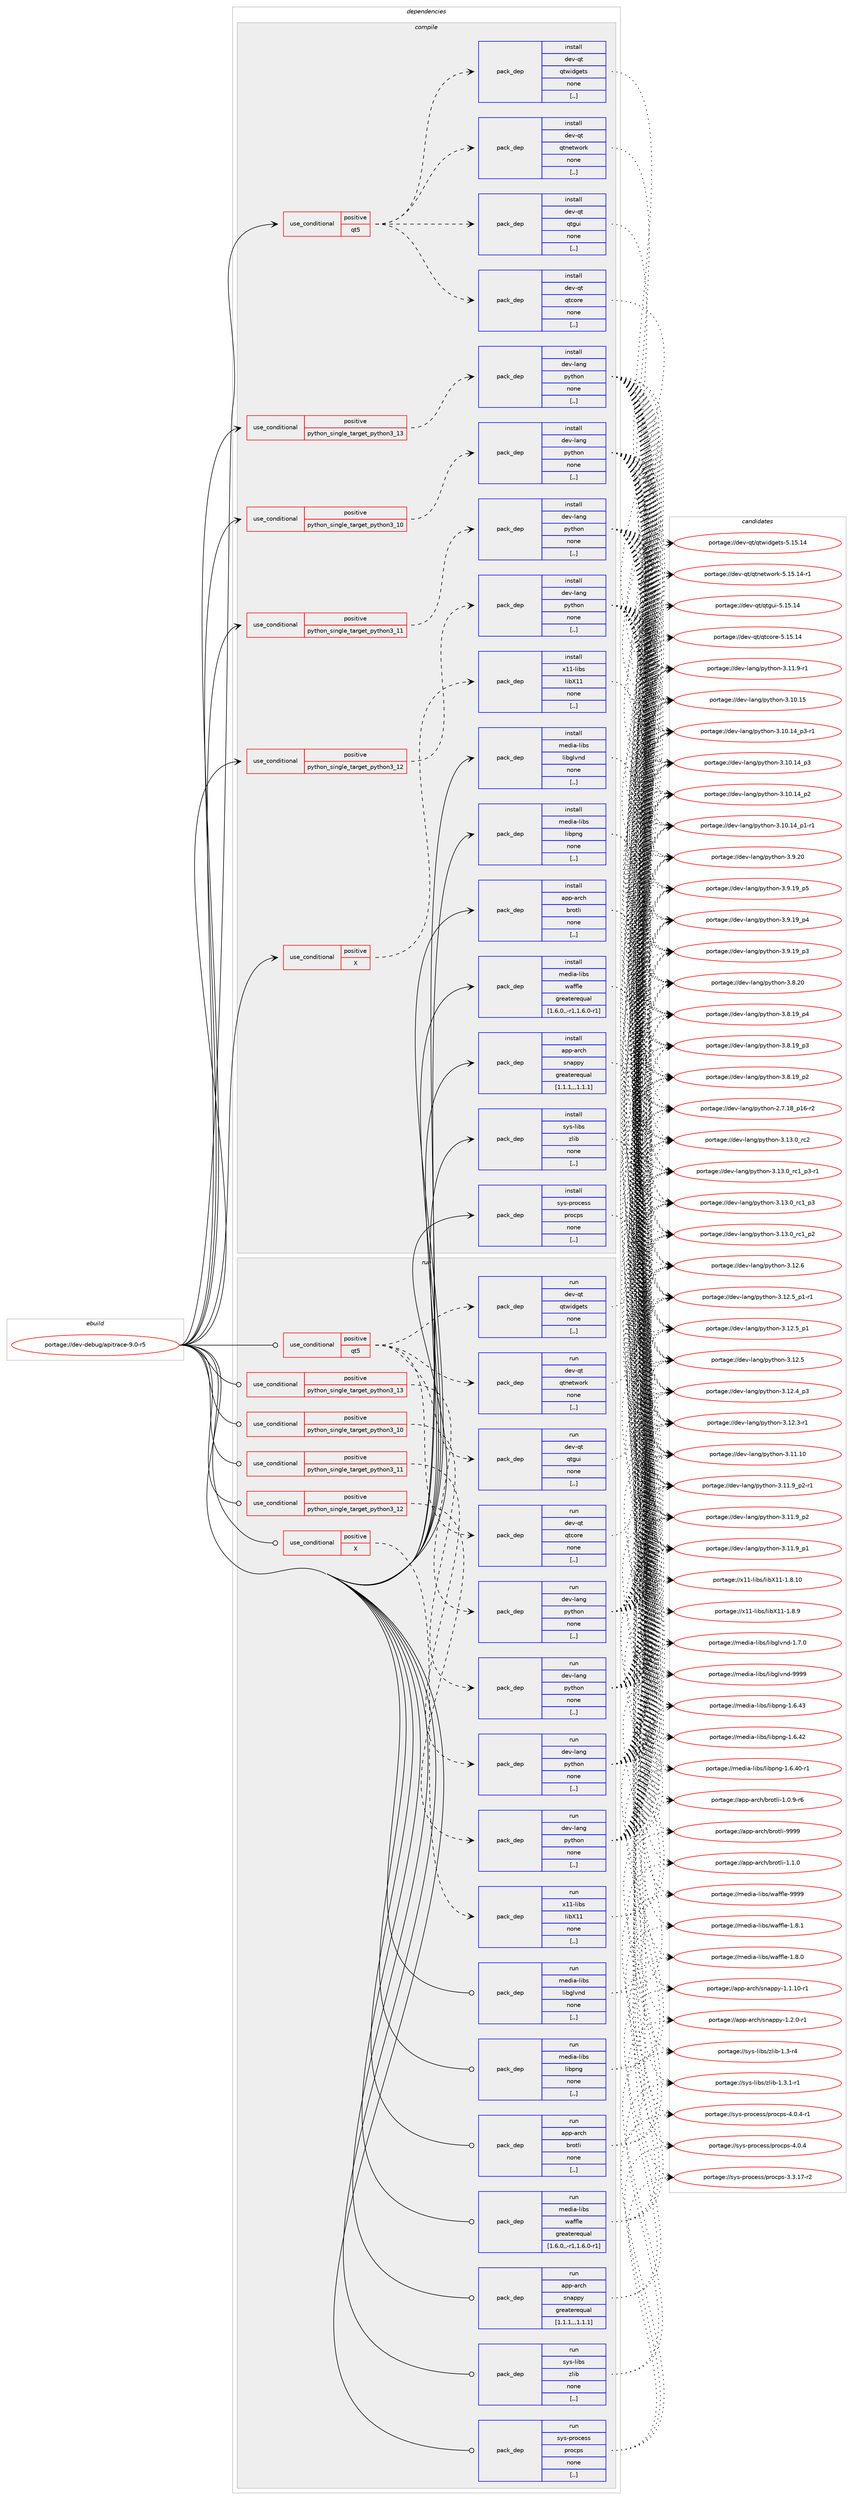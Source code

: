 digraph prolog {

# *************
# Graph options
# *************

newrank=true;
concentrate=true;
compound=true;
graph [rankdir=LR,fontname=Helvetica,fontsize=10,ranksep=1.5];#, ranksep=2.5, nodesep=0.2];
edge  [arrowhead=vee];
node  [fontname=Helvetica,fontsize=10];

# **********
# The ebuild
# **********

subgraph cluster_leftcol {
color=gray;
label=<<i>ebuild</i>>;
id [label="portage://dev-debug/apitrace-9.0-r5", color=red, width=4, href="../dev-debug/apitrace-9.0-r5.svg"];
}

# ****************
# The dependencies
# ****************

subgraph cluster_midcol {
color=gray;
label=<<i>dependencies</i>>;
subgraph cluster_compile {
fillcolor="#eeeeee";
style=filled;
label=<<i>compile</i>>;
subgraph cond149050 {
dependency565403 [label=<<TABLE BORDER="0" CELLBORDER="1" CELLSPACING="0" CELLPADDING="4"><TR><TD ROWSPAN="3" CELLPADDING="10">use_conditional</TD></TR><TR><TD>positive</TD></TR><TR><TD>X</TD></TR></TABLE>>, shape=none, color=red];
subgraph pack411805 {
dependency565404 [label=<<TABLE BORDER="0" CELLBORDER="1" CELLSPACING="0" CELLPADDING="4" WIDTH="220"><TR><TD ROWSPAN="6" CELLPADDING="30">pack_dep</TD></TR><TR><TD WIDTH="110">install</TD></TR><TR><TD>x11-libs</TD></TR><TR><TD>libX11</TD></TR><TR><TD>none</TD></TR><TR><TD>[,,]</TD></TR></TABLE>>, shape=none, color=blue];
}
dependency565403:e -> dependency565404:w [weight=20,style="dashed",arrowhead="vee"];
}
id:e -> dependency565403:w [weight=20,style="solid",arrowhead="vee"];
subgraph cond149051 {
dependency565405 [label=<<TABLE BORDER="0" CELLBORDER="1" CELLSPACING="0" CELLPADDING="4"><TR><TD ROWSPAN="3" CELLPADDING="10">use_conditional</TD></TR><TR><TD>positive</TD></TR><TR><TD>python_single_target_python3_10</TD></TR></TABLE>>, shape=none, color=red];
subgraph pack411806 {
dependency565406 [label=<<TABLE BORDER="0" CELLBORDER="1" CELLSPACING="0" CELLPADDING="4" WIDTH="220"><TR><TD ROWSPAN="6" CELLPADDING="30">pack_dep</TD></TR><TR><TD WIDTH="110">install</TD></TR><TR><TD>dev-lang</TD></TR><TR><TD>python</TD></TR><TR><TD>none</TD></TR><TR><TD>[,,]</TD></TR></TABLE>>, shape=none, color=blue];
}
dependency565405:e -> dependency565406:w [weight=20,style="dashed",arrowhead="vee"];
}
id:e -> dependency565405:w [weight=20,style="solid",arrowhead="vee"];
subgraph cond149052 {
dependency565407 [label=<<TABLE BORDER="0" CELLBORDER="1" CELLSPACING="0" CELLPADDING="4"><TR><TD ROWSPAN="3" CELLPADDING="10">use_conditional</TD></TR><TR><TD>positive</TD></TR><TR><TD>python_single_target_python3_11</TD></TR></TABLE>>, shape=none, color=red];
subgraph pack411807 {
dependency565408 [label=<<TABLE BORDER="0" CELLBORDER="1" CELLSPACING="0" CELLPADDING="4" WIDTH="220"><TR><TD ROWSPAN="6" CELLPADDING="30">pack_dep</TD></TR><TR><TD WIDTH="110">install</TD></TR><TR><TD>dev-lang</TD></TR><TR><TD>python</TD></TR><TR><TD>none</TD></TR><TR><TD>[,,]</TD></TR></TABLE>>, shape=none, color=blue];
}
dependency565407:e -> dependency565408:w [weight=20,style="dashed",arrowhead="vee"];
}
id:e -> dependency565407:w [weight=20,style="solid",arrowhead="vee"];
subgraph cond149053 {
dependency565409 [label=<<TABLE BORDER="0" CELLBORDER="1" CELLSPACING="0" CELLPADDING="4"><TR><TD ROWSPAN="3" CELLPADDING="10">use_conditional</TD></TR><TR><TD>positive</TD></TR><TR><TD>python_single_target_python3_12</TD></TR></TABLE>>, shape=none, color=red];
subgraph pack411808 {
dependency565410 [label=<<TABLE BORDER="0" CELLBORDER="1" CELLSPACING="0" CELLPADDING="4" WIDTH="220"><TR><TD ROWSPAN="6" CELLPADDING="30">pack_dep</TD></TR><TR><TD WIDTH="110">install</TD></TR><TR><TD>dev-lang</TD></TR><TR><TD>python</TD></TR><TR><TD>none</TD></TR><TR><TD>[,,]</TD></TR></TABLE>>, shape=none, color=blue];
}
dependency565409:e -> dependency565410:w [weight=20,style="dashed",arrowhead="vee"];
}
id:e -> dependency565409:w [weight=20,style="solid",arrowhead="vee"];
subgraph cond149054 {
dependency565411 [label=<<TABLE BORDER="0" CELLBORDER="1" CELLSPACING="0" CELLPADDING="4"><TR><TD ROWSPAN="3" CELLPADDING="10">use_conditional</TD></TR><TR><TD>positive</TD></TR><TR><TD>python_single_target_python3_13</TD></TR></TABLE>>, shape=none, color=red];
subgraph pack411809 {
dependency565412 [label=<<TABLE BORDER="0" CELLBORDER="1" CELLSPACING="0" CELLPADDING="4" WIDTH="220"><TR><TD ROWSPAN="6" CELLPADDING="30">pack_dep</TD></TR><TR><TD WIDTH="110">install</TD></TR><TR><TD>dev-lang</TD></TR><TR><TD>python</TD></TR><TR><TD>none</TD></TR><TR><TD>[,,]</TD></TR></TABLE>>, shape=none, color=blue];
}
dependency565411:e -> dependency565412:w [weight=20,style="dashed",arrowhead="vee"];
}
id:e -> dependency565411:w [weight=20,style="solid",arrowhead="vee"];
subgraph cond149055 {
dependency565413 [label=<<TABLE BORDER="0" CELLBORDER="1" CELLSPACING="0" CELLPADDING="4"><TR><TD ROWSPAN="3" CELLPADDING="10">use_conditional</TD></TR><TR><TD>positive</TD></TR><TR><TD>qt5</TD></TR></TABLE>>, shape=none, color=red];
subgraph pack411810 {
dependency565414 [label=<<TABLE BORDER="0" CELLBORDER="1" CELLSPACING="0" CELLPADDING="4" WIDTH="220"><TR><TD ROWSPAN="6" CELLPADDING="30">pack_dep</TD></TR><TR><TD WIDTH="110">install</TD></TR><TR><TD>dev-qt</TD></TR><TR><TD>qtcore</TD></TR><TR><TD>none</TD></TR><TR><TD>[,,]</TD></TR></TABLE>>, shape=none, color=blue];
}
dependency565413:e -> dependency565414:w [weight=20,style="dashed",arrowhead="vee"];
subgraph pack411811 {
dependency565415 [label=<<TABLE BORDER="0" CELLBORDER="1" CELLSPACING="0" CELLPADDING="4" WIDTH="220"><TR><TD ROWSPAN="6" CELLPADDING="30">pack_dep</TD></TR><TR><TD WIDTH="110">install</TD></TR><TR><TD>dev-qt</TD></TR><TR><TD>qtgui</TD></TR><TR><TD>none</TD></TR><TR><TD>[,,]</TD></TR></TABLE>>, shape=none, color=blue];
}
dependency565413:e -> dependency565415:w [weight=20,style="dashed",arrowhead="vee"];
subgraph pack411812 {
dependency565416 [label=<<TABLE BORDER="0" CELLBORDER="1" CELLSPACING="0" CELLPADDING="4" WIDTH="220"><TR><TD ROWSPAN="6" CELLPADDING="30">pack_dep</TD></TR><TR><TD WIDTH="110">install</TD></TR><TR><TD>dev-qt</TD></TR><TR><TD>qtnetwork</TD></TR><TR><TD>none</TD></TR><TR><TD>[,,]</TD></TR></TABLE>>, shape=none, color=blue];
}
dependency565413:e -> dependency565416:w [weight=20,style="dashed",arrowhead="vee"];
subgraph pack411813 {
dependency565417 [label=<<TABLE BORDER="0" CELLBORDER="1" CELLSPACING="0" CELLPADDING="4" WIDTH="220"><TR><TD ROWSPAN="6" CELLPADDING="30">pack_dep</TD></TR><TR><TD WIDTH="110">install</TD></TR><TR><TD>dev-qt</TD></TR><TR><TD>qtwidgets</TD></TR><TR><TD>none</TD></TR><TR><TD>[,,]</TD></TR></TABLE>>, shape=none, color=blue];
}
dependency565413:e -> dependency565417:w [weight=20,style="dashed",arrowhead="vee"];
}
id:e -> dependency565413:w [weight=20,style="solid",arrowhead="vee"];
subgraph pack411814 {
dependency565418 [label=<<TABLE BORDER="0" CELLBORDER="1" CELLSPACING="0" CELLPADDING="4" WIDTH="220"><TR><TD ROWSPAN="6" CELLPADDING="30">pack_dep</TD></TR><TR><TD WIDTH="110">install</TD></TR><TR><TD>app-arch</TD></TR><TR><TD>brotli</TD></TR><TR><TD>none</TD></TR><TR><TD>[,,]</TD></TR></TABLE>>, shape=none, color=blue];
}
id:e -> dependency565418:w [weight=20,style="solid",arrowhead="vee"];
subgraph pack411815 {
dependency565419 [label=<<TABLE BORDER="0" CELLBORDER="1" CELLSPACING="0" CELLPADDING="4" WIDTH="220"><TR><TD ROWSPAN="6" CELLPADDING="30">pack_dep</TD></TR><TR><TD WIDTH="110">install</TD></TR><TR><TD>app-arch</TD></TR><TR><TD>snappy</TD></TR><TR><TD>greaterequal</TD></TR><TR><TD>[1.1.1,,,1.1.1]</TD></TR></TABLE>>, shape=none, color=blue];
}
id:e -> dependency565419:w [weight=20,style="solid",arrowhead="vee"];
subgraph pack411816 {
dependency565420 [label=<<TABLE BORDER="0" CELLBORDER="1" CELLSPACING="0" CELLPADDING="4" WIDTH="220"><TR><TD ROWSPAN="6" CELLPADDING="30">pack_dep</TD></TR><TR><TD WIDTH="110">install</TD></TR><TR><TD>media-libs</TD></TR><TR><TD>libglvnd</TD></TR><TR><TD>none</TD></TR><TR><TD>[,,]</TD></TR></TABLE>>, shape=none, color=blue];
}
id:e -> dependency565420:w [weight=20,style="solid",arrowhead="vee"];
subgraph pack411817 {
dependency565421 [label=<<TABLE BORDER="0" CELLBORDER="1" CELLSPACING="0" CELLPADDING="4" WIDTH="220"><TR><TD ROWSPAN="6" CELLPADDING="30">pack_dep</TD></TR><TR><TD WIDTH="110">install</TD></TR><TR><TD>media-libs</TD></TR><TR><TD>libpng</TD></TR><TR><TD>none</TD></TR><TR><TD>[,,]</TD></TR></TABLE>>, shape=none, color=blue];
}
id:e -> dependency565421:w [weight=20,style="solid",arrowhead="vee"];
subgraph pack411818 {
dependency565422 [label=<<TABLE BORDER="0" CELLBORDER="1" CELLSPACING="0" CELLPADDING="4" WIDTH="220"><TR><TD ROWSPAN="6" CELLPADDING="30">pack_dep</TD></TR><TR><TD WIDTH="110">install</TD></TR><TR><TD>media-libs</TD></TR><TR><TD>waffle</TD></TR><TR><TD>greaterequal</TD></TR><TR><TD>[1.6.0,,-r1,1.6.0-r1]</TD></TR></TABLE>>, shape=none, color=blue];
}
id:e -> dependency565422:w [weight=20,style="solid",arrowhead="vee"];
subgraph pack411819 {
dependency565423 [label=<<TABLE BORDER="0" CELLBORDER="1" CELLSPACING="0" CELLPADDING="4" WIDTH="220"><TR><TD ROWSPAN="6" CELLPADDING="30">pack_dep</TD></TR><TR><TD WIDTH="110">install</TD></TR><TR><TD>sys-libs</TD></TR><TR><TD>zlib</TD></TR><TR><TD>none</TD></TR><TR><TD>[,,]</TD></TR></TABLE>>, shape=none, color=blue];
}
id:e -> dependency565423:w [weight=20,style="solid",arrowhead="vee"];
subgraph pack411820 {
dependency565424 [label=<<TABLE BORDER="0" CELLBORDER="1" CELLSPACING="0" CELLPADDING="4" WIDTH="220"><TR><TD ROWSPAN="6" CELLPADDING="30">pack_dep</TD></TR><TR><TD WIDTH="110">install</TD></TR><TR><TD>sys-process</TD></TR><TR><TD>procps</TD></TR><TR><TD>none</TD></TR><TR><TD>[,,]</TD></TR></TABLE>>, shape=none, color=blue];
}
id:e -> dependency565424:w [weight=20,style="solid",arrowhead="vee"];
}
subgraph cluster_compileandrun {
fillcolor="#eeeeee";
style=filled;
label=<<i>compile and run</i>>;
}
subgraph cluster_run {
fillcolor="#eeeeee";
style=filled;
label=<<i>run</i>>;
subgraph cond149056 {
dependency565425 [label=<<TABLE BORDER="0" CELLBORDER="1" CELLSPACING="0" CELLPADDING="4"><TR><TD ROWSPAN="3" CELLPADDING="10">use_conditional</TD></TR><TR><TD>positive</TD></TR><TR><TD>X</TD></TR></TABLE>>, shape=none, color=red];
subgraph pack411821 {
dependency565426 [label=<<TABLE BORDER="0" CELLBORDER="1" CELLSPACING="0" CELLPADDING="4" WIDTH="220"><TR><TD ROWSPAN="6" CELLPADDING="30">pack_dep</TD></TR><TR><TD WIDTH="110">run</TD></TR><TR><TD>x11-libs</TD></TR><TR><TD>libX11</TD></TR><TR><TD>none</TD></TR><TR><TD>[,,]</TD></TR></TABLE>>, shape=none, color=blue];
}
dependency565425:e -> dependency565426:w [weight=20,style="dashed",arrowhead="vee"];
}
id:e -> dependency565425:w [weight=20,style="solid",arrowhead="odot"];
subgraph cond149057 {
dependency565427 [label=<<TABLE BORDER="0" CELLBORDER="1" CELLSPACING="0" CELLPADDING="4"><TR><TD ROWSPAN="3" CELLPADDING="10">use_conditional</TD></TR><TR><TD>positive</TD></TR><TR><TD>python_single_target_python3_10</TD></TR></TABLE>>, shape=none, color=red];
subgraph pack411822 {
dependency565428 [label=<<TABLE BORDER="0" CELLBORDER="1" CELLSPACING="0" CELLPADDING="4" WIDTH="220"><TR><TD ROWSPAN="6" CELLPADDING="30">pack_dep</TD></TR><TR><TD WIDTH="110">run</TD></TR><TR><TD>dev-lang</TD></TR><TR><TD>python</TD></TR><TR><TD>none</TD></TR><TR><TD>[,,]</TD></TR></TABLE>>, shape=none, color=blue];
}
dependency565427:e -> dependency565428:w [weight=20,style="dashed",arrowhead="vee"];
}
id:e -> dependency565427:w [weight=20,style="solid",arrowhead="odot"];
subgraph cond149058 {
dependency565429 [label=<<TABLE BORDER="0" CELLBORDER="1" CELLSPACING="0" CELLPADDING="4"><TR><TD ROWSPAN="3" CELLPADDING="10">use_conditional</TD></TR><TR><TD>positive</TD></TR><TR><TD>python_single_target_python3_11</TD></TR></TABLE>>, shape=none, color=red];
subgraph pack411823 {
dependency565430 [label=<<TABLE BORDER="0" CELLBORDER="1" CELLSPACING="0" CELLPADDING="4" WIDTH="220"><TR><TD ROWSPAN="6" CELLPADDING="30">pack_dep</TD></TR><TR><TD WIDTH="110">run</TD></TR><TR><TD>dev-lang</TD></TR><TR><TD>python</TD></TR><TR><TD>none</TD></TR><TR><TD>[,,]</TD></TR></TABLE>>, shape=none, color=blue];
}
dependency565429:e -> dependency565430:w [weight=20,style="dashed",arrowhead="vee"];
}
id:e -> dependency565429:w [weight=20,style="solid",arrowhead="odot"];
subgraph cond149059 {
dependency565431 [label=<<TABLE BORDER="0" CELLBORDER="1" CELLSPACING="0" CELLPADDING="4"><TR><TD ROWSPAN="3" CELLPADDING="10">use_conditional</TD></TR><TR><TD>positive</TD></TR><TR><TD>python_single_target_python3_12</TD></TR></TABLE>>, shape=none, color=red];
subgraph pack411824 {
dependency565432 [label=<<TABLE BORDER="0" CELLBORDER="1" CELLSPACING="0" CELLPADDING="4" WIDTH="220"><TR><TD ROWSPAN="6" CELLPADDING="30">pack_dep</TD></TR><TR><TD WIDTH="110">run</TD></TR><TR><TD>dev-lang</TD></TR><TR><TD>python</TD></TR><TR><TD>none</TD></TR><TR><TD>[,,]</TD></TR></TABLE>>, shape=none, color=blue];
}
dependency565431:e -> dependency565432:w [weight=20,style="dashed",arrowhead="vee"];
}
id:e -> dependency565431:w [weight=20,style="solid",arrowhead="odot"];
subgraph cond149060 {
dependency565433 [label=<<TABLE BORDER="0" CELLBORDER="1" CELLSPACING="0" CELLPADDING="4"><TR><TD ROWSPAN="3" CELLPADDING="10">use_conditional</TD></TR><TR><TD>positive</TD></TR><TR><TD>python_single_target_python3_13</TD></TR></TABLE>>, shape=none, color=red];
subgraph pack411825 {
dependency565434 [label=<<TABLE BORDER="0" CELLBORDER="1" CELLSPACING="0" CELLPADDING="4" WIDTH="220"><TR><TD ROWSPAN="6" CELLPADDING="30">pack_dep</TD></TR><TR><TD WIDTH="110">run</TD></TR><TR><TD>dev-lang</TD></TR><TR><TD>python</TD></TR><TR><TD>none</TD></TR><TR><TD>[,,]</TD></TR></TABLE>>, shape=none, color=blue];
}
dependency565433:e -> dependency565434:w [weight=20,style="dashed",arrowhead="vee"];
}
id:e -> dependency565433:w [weight=20,style="solid",arrowhead="odot"];
subgraph cond149061 {
dependency565435 [label=<<TABLE BORDER="0" CELLBORDER="1" CELLSPACING="0" CELLPADDING="4"><TR><TD ROWSPAN="3" CELLPADDING="10">use_conditional</TD></TR><TR><TD>positive</TD></TR><TR><TD>qt5</TD></TR></TABLE>>, shape=none, color=red];
subgraph pack411826 {
dependency565436 [label=<<TABLE BORDER="0" CELLBORDER="1" CELLSPACING="0" CELLPADDING="4" WIDTH="220"><TR><TD ROWSPAN="6" CELLPADDING="30">pack_dep</TD></TR><TR><TD WIDTH="110">run</TD></TR><TR><TD>dev-qt</TD></TR><TR><TD>qtcore</TD></TR><TR><TD>none</TD></TR><TR><TD>[,,]</TD></TR></TABLE>>, shape=none, color=blue];
}
dependency565435:e -> dependency565436:w [weight=20,style="dashed",arrowhead="vee"];
subgraph pack411827 {
dependency565437 [label=<<TABLE BORDER="0" CELLBORDER="1" CELLSPACING="0" CELLPADDING="4" WIDTH="220"><TR><TD ROWSPAN="6" CELLPADDING="30">pack_dep</TD></TR><TR><TD WIDTH="110">run</TD></TR><TR><TD>dev-qt</TD></TR><TR><TD>qtgui</TD></TR><TR><TD>none</TD></TR><TR><TD>[,,]</TD></TR></TABLE>>, shape=none, color=blue];
}
dependency565435:e -> dependency565437:w [weight=20,style="dashed",arrowhead="vee"];
subgraph pack411828 {
dependency565438 [label=<<TABLE BORDER="0" CELLBORDER="1" CELLSPACING="0" CELLPADDING="4" WIDTH="220"><TR><TD ROWSPAN="6" CELLPADDING="30">pack_dep</TD></TR><TR><TD WIDTH="110">run</TD></TR><TR><TD>dev-qt</TD></TR><TR><TD>qtnetwork</TD></TR><TR><TD>none</TD></TR><TR><TD>[,,]</TD></TR></TABLE>>, shape=none, color=blue];
}
dependency565435:e -> dependency565438:w [weight=20,style="dashed",arrowhead="vee"];
subgraph pack411829 {
dependency565439 [label=<<TABLE BORDER="0" CELLBORDER="1" CELLSPACING="0" CELLPADDING="4" WIDTH="220"><TR><TD ROWSPAN="6" CELLPADDING="30">pack_dep</TD></TR><TR><TD WIDTH="110">run</TD></TR><TR><TD>dev-qt</TD></TR><TR><TD>qtwidgets</TD></TR><TR><TD>none</TD></TR><TR><TD>[,,]</TD></TR></TABLE>>, shape=none, color=blue];
}
dependency565435:e -> dependency565439:w [weight=20,style="dashed",arrowhead="vee"];
}
id:e -> dependency565435:w [weight=20,style="solid",arrowhead="odot"];
subgraph pack411830 {
dependency565440 [label=<<TABLE BORDER="0" CELLBORDER="1" CELLSPACING="0" CELLPADDING="4" WIDTH="220"><TR><TD ROWSPAN="6" CELLPADDING="30">pack_dep</TD></TR><TR><TD WIDTH="110">run</TD></TR><TR><TD>app-arch</TD></TR><TR><TD>brotli</TD></TR><TR><TD>none</TD></TR><TR><TD>[,,]</TD></TR></TABLE>>, shape=none, color=blue];
}
id:e -> dependency565440:w [weight=20,style="solid",arrowhead="odot"];
subgraph pack411831 {
dependency565441 [label=<<TABLE BORDER="0" CELLBORDER="1" CELLSPACING="0" CELLPADDING="4" WIDTH="220"><TR><TD ROWSPAN="6" CELLPADDING="30">pack_dep</TD></TR><TR><TD WIDTH="110">run</TD></TR><TR><TD>app-arch</TD></TR><TR><TD>snappy</TD></TR><TR><TD>greaterequal</TD></TR><TR><TD>[1.1.1,,,1.1.1]</TD></TR></TABLE>>, shape=none, color=blue];
}
id:e -> dependency565441:w [weight=20,style="solid",arrowhead="odot"];
subgraph pack411832 {
dependency565442 [label=<<TABLE BORDER="0" CELLBORDER="1" CELLSPACING="0" CELLPADDING="4" WIDTH="220"><TR><TD ROWSPAN="6" CELLPADDING="30">pack_dep</TD></TR><TR><TD WIDTH="110">run</TD></TR><TR><TD>media-libs</TD></TR><TR><TD>libglvnd</TD></TR><TR><TD>none</TD></TR><TR><TD>[,,]</TD></TR></TABLE>>, shape=none, color=blue];
}
id:e -> dependency565442:w [weight=20,style="solid",arrowhead="odot"];
subgraph pack411833 {
dependency565443 [label=<<TABLE BORDER="0" CELLBORDER="1" CELLSPACING="0" CELLPADDING="4" WIDTH="220"><TR><TD ROWSPAN="6" CELLPADDING="30">pack_dep</TD></TR><TR><TD WIDTH="110">run</TD></TR><TR><TD>media-libs</TD></TR><TR><TD>libpng</TD></TR><TR><TD>none</TD></TR><TR><TD>[,,]</TD></TR></TABLE>>, shape=none, color=blue];
}
id:e -> dependency565443:w [weight=20,style="solid",arrowhead="odot"];
subgraph pack411834 {
dependency565444 [label=<<TABLE BORDER="0" CELLBORDER="1" CELLSPACING="0" CELLPADDING="4" WIDTH="220"><TR><TD ROWSPAN="6" CELLPADDING="30">pack_dep</TD></TR><TR><TD WIDTH="110">run</TD></TR><TR><TD>media-libs</TD></TR><TR><TD>waffle</TD></TR><TR><TD>greaterequal</TD></TR><TR><TD>[1.6.0,,-r1,1.6.0-r1]</TD></TR></TABLE>>, shape=none, color=blue];
}
id:e -> dependency565444:w [weight=20,style="solid",arrowhead="odot"];
subgraph pack411835 {
dependency565445 [label=<<TABLE BORDER="0" CELLBORDER="1" CELLSPACING="0" CELLPADDING="4" WIDTH="220"><TR><TD ROWSPAN="6" CELLPADDING="30">pack_dep</TD></TR><TR><TD WIDTH="110">run</TD></TR><TR><TD>sys-libs</TD></TR><TR><TD>zlib</TD></TR><TR><TD>none</TD></TR><TR><TD>[,,]</TD></TR></TABLE>>, shape=none, color=blue];
}
id:e -> dependency565445:w [weight=20,style="solid",arrowhead="odot"];
subgraph pack411836 {
dependency565446 [label=<<TABLE BORDER="0" CELLBORDER="1" CELLSPACING="0" CELLPADDING="4" WIDTH="220"><TR><TD ROWSPAN="6" CELLPADDING="30">pack_dep</TD></TR><TR><TD WIDTH="110">run</TD></TR><TR><TD>sys-process</TD></TR><TR><TD>procps</TD></TR><TR><TD>none</TD></TR><TR><TD>[,,]</TD></TR></TABLE>>, shape=none, color=blue];
}
id:e -> dependency565446:w [weight=20,style="solid",arrowhead="odot"];
}
}

# **************
# The candidates
# **************

subgraph cluster_choices {
rank=same;
color=gray;
label=<<i>candidates</i>>;

subgraph choice411805 {
color=black;
nodesep=1;
choice12049494510810598115471081059888494945494656464948 [label="portage://x11-libs/libX11-1.8.10", color=red, width=4,href="../x11-libs/libX11-1.8.10.svg"];
choice120494945108105981154710810598884949454946564657 [label="portage://x11-libs/libX11-1.8.9", color=red, width=4,href="../x11-libs/libX11-1.8.9.svg"];
dependency565404:e -> choice12049494510810598115471081059888494945494656464948:w [style=dotted,weight="100"];
dependency565404:e -> choice120494945108105981154710810598884949454946564657:w [style=dotted,weight="100"];
}
subgraph choice411806 {
color=black;
nodesep=1;
choice10010111845108971101034711212111610411111045514649514648951149950 [label="portage://dev-lang/python-3.13.0_rc2", color=red, width=4,href="../dev-lang/python-3.13.0_rc2.svg"];
choice1001011184510897110103471121211161041111104551464951464895114994995112514511449 [label="portage://dev-lang/python-3.13.0_rc1_p3-r1", color=red, width=4,href="../dev-lang/python-3.13.0_rc1_p3-r1.svg"];
choice100101118451089711010347112121116104111110455146495146489511499499511251 [label="portage://dev-lang/python-3.13.0_rc1_p3", color=red, width=4,href="../dev-lang/python-3.13.0_rc1_p3.svg"];
choice100101118451089711010347112121116104111110455146495146489511499499511250 [label="portage://dev-lang/python-3.13.0_rc1_p2", color=red, width=4,href="../dev-lang/python-3.13.0_rc1_p2.svg"];
choice10010111845108971101034711212111610411111045514649504654 [label="portage://dev-lang/python-3.12.6", color=red, width=4,href="../dev-lang/python-3.12.6.svg"];
choice1001011184510897110103471121211161041111104551464950465395112494511449 [label="portage://dev-lang/python-3.12.5_p1-r1", color=red, width=4,href="../dev-lang/python-3.12.5_p1-r1.svg"];
choice100101118451089711010347112121116104111110455146495046539511249 [label="portage://dev-lang/python-3.12.5_p1", color=red, width=4,href="../dev-lang/python-3.12.5_p1.svg"];
choice10010111845108971101034711212111610411111045514649504653 [label="portage://dev-lang/python-3.12.5", color=red, width=4,href="../dev-lang/python-3.12.5.svg"];
choice100101118451089711010347112121116104111110455146495046529511251 [label="portage://dev-lang/python-3.12.4_p3", color=red, width=4,href="../dev-lang/python-3.12.4_p3.svg"];
choice100101118451089711010347112121116104111110455146495046514511449 [label="portage://dev-lang/python-3.12.3-r1", color=red, width=4,href="../dev-lang/python-3.12.3-r1.svg"];
choice1001011184510897110103471121211161041111104551464949464948 [label="portage://dev-lang/python-3.11.10", color=red, width=4,href="../dev-lang/python-3.11.10.svg"];
choice1001011184510897110103471121211161041111104551464949465795112504511449 [label="portage://dev-lang/python-3.11.9_p2-r1", color=red, width=4,href="../dev-lang/python-3.11.9_p2-r1.svg"];
choice100101118451089711010347112121116104111110455146494946579511250 [label="portage://dev-lang/python-3.11.9_p2", color=red, width=4,href="../dev-lang/python-3.11.9_p2.svg"];
choice100101118451089711010347112121116104111110455146494946579511249 [label="portage://dev-lang/python-3.11.9_p1", color=red, width=4,href="../dev-lang/python-3.11.9_p1.svg"];
choice100101118451089711010347112121116104111110455146494946574511449 [label="portage://dev-lang/python-3.11.9-r1", color=red, width=4,href="../dev-lang/python-3.11.9-r1.svg"];
choice1001011184510897110103471121211161041111104551464948464953 [label="portage://dev-lang/python-3.10.15", color=red, width=4,href="../dev-lang/python-3.10.15.svg"];
choice100101118451089711010347112121116104111110455146494846495295112514511449 [label="portage://dev-lang/python-3.10.14_p3-r1", color=red, width=4,href="../dev-lang/python-3.10.14_p3-r1.svg"];
choice10010111845108971101034711212111610411111045514649484649529511251 [label="portage://dev-lang/python-3.10.14_p3", color=red, width=4,href="../dev-lang/python-3.10.14_p3.svg"];
choice10010111845108971101034711212111610411111045514649484649529511250 [label="portage://dev-lang/python-3.10.14_p2", color=red, width=4,href="../dev-lang/python-3.10.14_p2.svg"];
choice100101118451089711010347112121116104111110455146494846495295112494511449 [label="portage://dev-lang/python-3.10.14_p1-r1", color=red, width=4,href="../dev-lang/python-3.10.14_p1-r1.svg"];
choice10010111845108971101034711212111610411111045514657465048 [label="portage://dev-lang/python-3.9.20", color=red, width=4,href="../dev-lang/python-3.9.20.svg"];
choice100101118451089711010347112121116104111110455146574649579511253 [label="portage://dev-lang/python-3.9.19_p5", color=red, width=4,href="../dev-lang/python-3.9.19_p5.svg"];
choice100101118451089711010347112121116104111110455146574649579511252 [label="portage://dev-lang/python-3.9.19_p4", color=red, width=4,href="../dev-lang/python-3.9.19_p4.svg"];
choice100101118451089711010347112121116104111110455146574649579511251 [label="portage://dev-lang/python-3.9.19_p3", color=red, width=4,href="../dev-lang/python-3.9.19_p3.svg"];
choice10010111845108971101034711212111610411111045514656465048 [label="portage://dev-lang/python-3.8.20", color=red, width=4,href="../dev-lang/python-3.8.20.svg"];
choice100101118451089711010347112121116104111110455146564649579511252 [label="portage://dev-lang/python-3.8.19_p4", color=red, width=4,href="../dev-lang/python-3.8.19_p4.svg"];
choice100101118451089711010347112121116104111110455146564649579511251 [label="portage://dev-lang/python-3.8.19_p3", color=red, width=4,href="../dev-lang/python-3.8.19_p3.svg"];
choice100101118451089711010347112121116104111110455146564649579511250 [label="portage://dev-lang/python-3.8.19_p2", color=red, width=4,href="../dev-lang/python-3.8.19_p2.svg"];
choice100101118451089711010347112121116104111110455046554649569511249544511450 [label="portage://dev-lang/python-2.7.18_p16-r2", color=red, width=4,href="../dev-lang/python-2.7.18_p16-r2.svg"];
dependency565406:e -> choice10010111845108971101034711212111610411111045514649514648951149950:w [style=dotted,weight="100"];
dependency565406:e -> choice1001011184510897110103471121211161041111104551464951464895114994995112514511449:w [style=dotted,weight="100"];
dependency565406:e -> choice100101118451089711010347112121116104111110455146495146489511499499511251:w [style=dotted,weight="100"];
dependency565406:e -> choice100101118451089711010347112121116104111110455146495146489511499499511250:w [style=dotted,weight="100"];
dependency565406:e -> choice10010111845108971101034711212111610411111045514649504654:w [style=dotted,weight="100"];
dependency565406:e -> choice1001011184510897110103471121211161041111104551464950465395112494511449:w [style=dotted,weight="100"];
dependency565406:e -> choice100101118451089711010347112121116104111110455146495046539511249:w [style=dotted,weight="100"];
dependency565406:e -> choice10010111845108971101034711212111610411111045514649504653:w [style=dotted,weight="100"];
dependency565406:e -> choice100101118451089711010347112121116104111110455146495046529511251:w [style=dotted,weight="100"];
dependency565406:e -> choice100101118451089711010347112121116104111110455146495046514511449:w [style=dotted,weight="100"];
dependency565406:e -> choice1001011184510897110103471121211161041111104551464949464948:w [style=dotted,weight="100"];
dependency565406:e -> choice1001011184510897110103471121211161041111104551464949465795112504511449:w [style=dotted,weight="100"];
dependency565406:e -> choice100101118451089711010347112121116104111110455146494946579511250:w [style=dotted,weight="100"];
dependency565406:e -> choice100101118451089711010347112121116104111110455146494946579511249:w [style=dotted,weight="100"];
dependency565406:e -> choice100101118451089711010347112121116104111110455146494946574511449:w [style=dotted,weight="100"];
dependency565406:e -> choice1001011184510897110103471121211161041111104551464948464953:w [style=dotted,weight="100"];
dependency565406:e -> choice100101118451089711010347112121116104111110455146494846495295112514511449:w [style=dotted,weight="100"];
dependency565406:e -> choice10010111845108971101034711212111610411111045514649484649529511251:w [style=dotted,weight="100"];
dependency565406:e -> choice10010111845108971101034711212111610411111045514649484649529511250:w [style=dotted,weight="100"];
dependency565406:e -> choice100101118451089711010347112121116104111110455146494846495295112494511449:w [style=dotted,weight="100"];
dependency565406:e -> choice10010111845108971101034711212111610411111045514657465048:w [style=dotted,weight="100"];
dependency565406:e -> choice100101118451089711010347112121116104111110455146574649579511253:w [style=dotted,weight="100"];
dependency565406:e -> choice100101118451089711010347112121116104111110455146574649579511252:w [style=dotted,weight="100"];
dependency565406:e -> choice100101118451089711010347112121116104111110455146574649579511251:w [style=dotted,weight="100"];
dependency565406:e -> choice10010111845108971101034711212111610411111045514656465048:w [style=dotted,weight="100"];
dependency565406:e -> choice100101118451089711010347112121116104111110455146564649579511252:w [style=dotted,weight="100"];
dependency565406:e -> choice100101118451089711010347112121116104111110455146564649579511251:w [style=dotted,weight="100"];
dependency565406:e -> choice100101118451089711010347112121116104111110455146564649579511250:w [style=dotted,weight="100"];
dependency565406:e -> choice100101118451089711010347112121116104111110455046554649569511249544511450:w [style=dotted,weight="100"];
}
subgraph choice411807 {
color=black;
nodesep=1;
choice10010111845108971101034711212111610411111045514649514648951149950 [label="portage://dev-lang/python-3.13.0_rc2", color=red, width=4,href="../dev-lang/python-3.13.0_rc2.svg"];
choice1001011184510897110103471121211161041111104551464951464895114994995112514511449 [label="portage://dev-lang/python-3.13.0_rc1_p3-r1", color=red, width=4,href="../dev-lang/python-3.13.0_rc1_p3-r1.svg"];
choice100101118451089711010347112121116104111110455146495146489511499499511251 [label="portage://dev-lang/python-3.13.0_rc1_p3", color=red, width=4,href="../dev-lang/python-3.13.0_rc1_p3.svg"];
choice100101118451089711010347112121116104111110455146495146489511499499511250 [label="portage://dev-lang/python-3.13.0_rc1_p2", color=red, width=4,href="../dev-lang/python-3.13.0_rc1_p2.svg"];
choice10010111845108971101034711212111610411111045514649504654 [label="portage://dev-lang/python-3.12.6", color=red, width=4,href="../dev-lang/python-3.12.6.svg"];
choice1001011184510897110103471121211161041111104551464950465395112494511449 [label="portage://dev-lang/python-3.12.5_p1-r1", color=red, width=4,href="../dev-lang/python-3.12.5_p1-r1.svg"];
choice100101118451089711010347112121116104111110455146495046539511249 [label="portage://dev-lang/python-3.12.5_p1", color=red, width=4,href="../dev-lang/python-3.12.5_p1.svg"];
choice10010111845108971101034711212111610411111045514649504653 [label="portage://dev-lang/python-3.12.5", color=red, width=4,href="../dev-lang/python-3.12.5.svg"];
choice100101118451089711010347112121116104111110455146495046529511251 [label="portage://dev-lang/python-3.12.4_p3", color=red, width=4,href="../dev-lang/python-3.12.4_p3.svg"];
choice100101118451089711010347112121116104111110455146495046514511449 [label="portage://dev-lang/python-3.12.3-r1", color=red, width=4,href="../dev-lang/python-3.12.3-r1.svg"];
choice1001011184510897110103471121211161041111104551464949464948 [label="portage://dev-lang/python-3.11.10", color=red, width=4,href="../dev-lang/python-3.11.10.svg"];
choice1001011184510897110103471121211161041111104551464949465795112504511449 [label="portage://dev-lang/python-3.11.9_p2-r1", color=red, width=4,href="../dev-lang/python-3.11.9_p2-r1.svg"];
choice100101118451089711010347112121116104111110455146494946579511250 [label="portage://dev-lang/python-3.11.9_p2", color=red, width=4,href="../dev-lang/python-3.11.9_p2.svg"];
choice100101118451089711010347112121116104111110455146494946579511249 [label="portage://dev-lang/python-3.11.9_p1", color=red, width=4,href="../dev-lang/python-3.11.9_p1.svg"];
choice100101118451089711010347112121116104111110455146494946574511449 [label="portage://dev-lang/python-3.11.9-r1", color=red, width=4,href="../dev-lang/python-3.11.9-r1.svg"];
choice1001011184510897110103471121211161041111104551464948464953 [label="portage://dev-lang/python-3.10.15", color=red, width=4,href="../dev-lang/python-3.10.15.svg"];
choice100101118451089711010347112121116104111110455146494846495295112514511449 [label="portage://dev-lang/python-3.10.14_p3-r1", color=red, width=4,href="../dev-lang/python-3.10.14_p3-r1.svg"];
choice10010111845108971101034711212111610411111045514649484649529511251 [label="portage://dev-lang/python-3.10.14_p3", color=red, width=4,href="../dev-lang/python-3.10.14_p3.svg"];
choice10010111845108971101034711212111610411111045514649484649529511250 [label="portage://dev-lang/python-3.10.14_p2", color=red, width=4,href="../dev-lang/python-3.10.14_p2.svg"];
choice100101118451089711010347112121116104111110455146494846495295112494511449 [label="portage://dev-lang/python-3.10.14_p1-r1", color=red, width=4,href="../dev-lang/python-3.10.14_p1-r1.svg"];
choice10010111845108971101034711212111610411111045514657465048 [label="portage://dev-lang/python-3.9.20", color=red, width=4,href="../dev-lang/python-3.9.20.svg"];
choice100101118451089711010347112121116104111110455146574649579511253 [label="portage://dev-lang/python-3.9.19_p5", color=red, width=4,href="../dev-lang/python-3.9.19_p5.svg"];
choice100101118451089711010347112121116104111110455146574649579511252 [label="portage://dev-lang/python-3.9.19_p4", color=red, width=4,href="../dev-lang/python-3.9.19_p4.svg"];
choice100101118451089711010347112121116104111110455146574649579511251 [label="portage://dev-lang/python-3.9.19_p3", color=red, width=4,href="../dev-lang/python-3.9.19_p3.svg"];
choice10010111845108971101034711212111610411111045514656465048 [label="portage://dev-lang/python-3.8.20", color=red, width=4,href="../dev-lang/python-3.8.20.svg"];
choice100101118451089711010347112121116104111110455146564649579511252 [label="portage://dev-lang/python-3.8.19_p4", color=red, width=4,href="../dev-lang/python-3.8.19_p4.svg"];
choice100101118451089711010347112121116104111110455146564649579511251 [label="portage://dev-lang/python-3.8.19_p3", color=red, width=4,href="../dev-lang/python-3.8.19_p3.svg"];
choice100101118451089711010347112121116104111110455146564649579511250 [label="portage://dev-lang/python-3.8.19_p2", color=red, width=4,href="../dev-lang/python-3.8.19_p2.svg"];
choice100101118451089711010347112121116104111110455046554649569511249544511450 [label="portage://dev-lang/python-2.7.18_p16-r2", color=red, width=4,href="../dev-lang/python-2.7.18_p16-r2.svg"];
dependency565408:e -> choice10010111845108971101034711212111610411111045514649514648951149950:w [style=dotted,weight="100"];
dependency565408:e -> choice1001011184510897110103471121211161041111104551464951464895114994995112514511449:w [style=dotted,weight="100"];
dependency565408:e -> choice100101118451089711010347112121116104111110455146495146489511499499511251:w [style=dotted,weight="100"];
dependency565408:e -> choice100101118451089711010347112121116104111110455146495146489511499499511250:w [style=dotted,weight="100"];
dependency565408:e -> choice10010111845108971101034711212111610411111045514649504654:w [style=dotted,weight="100"];
dependency565408:e -> choice1001011184510897110103471121211161041111104551464950465395112494511449:w [style=dotted,weight="100"];
dependency565408:e -> choice100101118451089711010347112121116104111110455146495046539511249:w [style=dotted,weight="100"];
dependency565408:e -> choice10010111845108971101034711212111610411111045514649504653:w [style=dotted,weight="100"];
dependency565408:e -> choice100101118451089711010347112121116104111110455146495046529511251:w [style=dotted,weight="100"];
dependency565408:e -> choice100101118451089711010347112121116104111110455146495046514511449:w [style=dotted,weight="100"];
dependency565408:e -> choice1001011184510897110103471121211161041111104551464949464948:w [style=dotted,weight="100"];
dependency565408:e -> choice1001011184510897110103471121211161041111104551464949465795112504511449:w [style=dotted,weight="100"];
dependency565408:e -> choice100101118451089711010347112121116104111110455146494946579511250:w [style=dotted,weight="100"];
dependency565408:e -> choice100101118451089711010347112121116104111110455146494946579511249:w [style=dotted,weight="100"];
dependency565408:e -> choice100101118451089711010347112121116104111110455146494946574511449:w [style=dotted,weight="100"];
dependency565408:e -> choice1001011184510897110103471121211161041111104551464948464953:w [style=dotted,weight="100"];
dependency565408:e -> choice100101118451089711010347112121116104111110455146494846495295112514511449:w [style=dotted,weight="100"];
dependency565408:e -> choice10010111845108971101034711212111610411111045514649484649529511251:w [style=dotted,weight="100"];
dependency565408:e -> choice10010111845108971101034711212111610411111045514649484649529511250:w [style=dotted,weight="100"];
dependency565408:e -> choice100101118451089711010347112121116104111110455146494846495295112494511449:w [style=dotted,weight="100"];
dependency565408:e -> choice10010111845108971101034711212111610411111045514657465048:w [style=dotted,weight="100"];
dependency565408:e -> choice100101118451089711010347112121116104111110455146574649579511253:w [style=dotted,weight="100"];
dependency565408:e -> choice100101118451089711010347112121116104111110455146574649579511252:w [style=dotted,weight="100"];
dependency565408:e -> choice100101118451089711010347112121116104111110455146574649579511251:w [style=dotted,weight="100"];
dependency565408:e -> choice10010111845108971101034711212111610411111045514656465048:w [style=dotted,weight="100"];
dependency565408:e -> choice100101118451089711010347112121116104111110455146564649579511252:w [style=dotted,weight="100"];
dependency565408:e -> choice100101118451089711010347112121116104111110455146564649579511251:w [style=dotted,weight="100"];
dependency565408:e -> choice100101118451089711010347112121116104111110455146564649579511250:w [style=dotted,weight="100"];
dependency565408:e -> choice100101118451089711010347112121116104111110455046554649569511249544511450:w [style=dotted,weight="100"];
}
subgraph choice411808 {
color=black;
nodesep=1;
choice10010111845108971101034711212111610411111045514649514648951149950 [label="portage://dev-lang/python-3.13.0_rc2", color=red, width=4,href="../dev-lang/python-3.13.0_rc2.svg"];
choice1001011184510897110103471121211161041111104551464951464895114994995112514511449 [label="portage://dev-lang/python-3.13.0_rc1_p3-r1", color=red, width=4,href="../dev-lang/python-3.13.0_rc1_p3-r1.svg"];
choice100101118451089711010347112121116104111110455146495146489511499499511251 [label="portage://dev-lang/python-3.13.0_rc1_p3", color=red, width=4,href="../dev-lang/python-3.13.0_rc1_p3.svg"];
choice100101118451089711010347112121116104111110455146495146489511499499511250 [label="portage://dev-lang/python-3.13.0_rc1_p2", color=red, width=4,href="../dev-lang/python-3.13.0_rc1_p2.svg"];
choice10010111845108971101034711212111610411111045514649504654 [label="portage://dev-lang/python-3.12.6", color=red, width=4,href="../dev-lang/python-3.12.6.svg"];
choice1001011184510897110103471121211161041111104551464950465395112494511449 [label="portage://dev-lang/python-3.12.5_p1-r1", color=red, width=4,href="../dev-lang/python-3.12.5_p1-r1.svg"];
choice100101118451089711010347112121116104111110455146495046539511249 [label="portage://dev-lang/python-3.12.5_p1", color=red, width=4,href="../dev-lang/python-3.12.5_p1.svg"];
choice10010111845108971101034711212111610411111045514649504653 [label="portage://dev-lang/python-3.12.5", color=red, width=4,href="../dev-lang/python-3.12.5.svg"];
choice100101118451089711010347112121116104111110455146495046529511251 [label="portage://dev-lang/python-3.12.4_p3", color=red, width=4,href="../dev-lang/python-3.12.4_p3.svg"];
choice100101118451089711010347112121116104111110455146495046514511449 [label="portage://dev-lang/python-3.12.3-r1", color=red, width=4,href="../dev-lang/python-3.12.3-r1.svg"];
choice1001011184510897110103471121211161041111104551464949464948 [label="portage://dev-lang/python-3.11.10", color=red, width=4,href="../dev-lang/python-3.11.10.svg"];
choice1001011184510897110103471121211161041111104551464949465795112504511449 [label="portage://dev-lang/python-3.11.9_p2-r1", color=red, width=4,href="../dev-lang/python-3.11.9_p2-r1.svg"];
choice100101118451089711010347112121116104111110455146494946579511250 [label="portage://dev-lang/python-3.11.9_p2", color=red, width=4,href="../dev-lang/python-3.11.9_p2.svg"];
choice100101118451089711010347112121116104111110455146494946579511249 [label="portage://dev-lang/python-3.11.9_p1", color=red, width=4,href="../dev-lang/python-3.11.9_p1.svg"];
choice100101118451089711010347112121116104111110455146494946574511449 [label="portage://dev-lang/python-3.11.9-r1", color=red, width=4,href="../dev-lang/python-3.11.9-r1.svg"];
choice1001011184510897110103471121211161041111104551464948464953 [label="portage://dev-lang/python-3.10.15", color=red, width=4,href="../dev-lang/python-3.10.15.svg"];
choice100101118451089711010347112121116104111110455146494846495295112514511449 [label="portage://dev-lang/python-3.10.14_p3-r1", color=red, width=4,href="../dev-lang/python-3.10.14_p3-r1.svg"];
choice10010111845108971101034711212111610411111045514649484649529511251 [label="portage://dev-lang/python-3.10.14_p3", color=red, width=4,href="../dev-lang/python-3.10.14_p3.svg"];
choice10010111845108971101034711212111610411111045514649484649529511250 [label="portage://dev-lang/python-3.10.14_p2", color=red, width=4,href="../dev-lang/python-3.10.14_p2.svg"];
choice100101118451089711010347112121116104111110455146494846495295112494511449 [label="portage://dev-lang/python-3.10.14_p1-r1", color=red, width=4,href="../dev-lang/python-3.10.14_p1-r1.svg"];
choice10010111845108971101034711212111610411111045514657465048 [label="portage://dev-lang/python-3.9.20", color=red, width=4,href="../dev-lang/python-3.9.20.svg"];
choice100101118451089711010347112121116104111110455146574649579511253 [label="portage://dev-lang/python-3.9.19_p5", color=red, width=4,href="../dev-lang/python-3.9.19_p5.svg"];
choice100101118451089711010347112121116104111110455146574649579511252 [label="portage://dev-lang/python-3.9.19_p4", color=red, width=4,href="../dev-lang/python-3.9.19_p4.svg"];
choice100101118451089711010347112121116104111110455146574649579511251 [label="portage://dev-lang/python-3.9.19_p3", color=red, width=4,href="../dev-lang/python-3.9.19_p3.svg"];
choice10010111845108971101034711212111610411111045514656465048 [label="portage://dev-lang/python-3.8.20", color=red, width=4,href="../dev-lang/python-3.8.20.svg"];
choice100101118451089711010347112121116104111110455146564649579511252 [label="portage://dev-lang/python-3.8.19_p4", color=red, width=4,href="../dev-lang/python-3.8.19_p4.svg"];
choice100101118451089711010347112121116104111110455146564649579511251 [label="portage://dev-lang/python-3.8.19_p3", color=red, width=4,href="../dev-lang/python-3.8.19_p3.svg"];
choice100101118451089711010347112121116104111110455146564649579511250 [label="portage://dev-lang/python-3.8.19_p2", color=red, width=4,href="../dev-lang/python-3.8.19_p2.svg"];
choice100101118451089711010347112121116104111110455046554649569511249544511450 [label="portage://dev-lang/python-2.7.18_p16-r2", color=red, width=4,href="../dev-lang/python-2.7.18_p16-r2.svg"];
dependency565410:e -> choice10010111845108971101034711212111610411111045514649514648951149950:w [style=dotted,weight="100"];
dependency565410:e -> choice1001011184510897110103471121211161041111104551464951464895114994995112514511449:w [style=dotted,weight="100"];
dependency565410:e -> choice100101118451089711010347112121116104111110455146495146489511499499511251:w [style=dotted,weight="100"];
dependency565410:e -> choice100101118451089711010347112121116104111110455146495146489511499499511250:w [style=dotted,weight="100"];
dependency565410:e -> choice10010111845108971101034711212111610411111045514649504654:w [style=dotted,weight="100"];
dependency565410:e -> choice1001011184510897110103471121211161041111104551464950465395112494511449:w [style=dotted,weight="100"];
dependency565410:e -> choice100101118451089711010347112121116104111110455146495046539511249:w [style=dotted,weight="100"];
dependency565410:e -> choice10010111845108971101034711212111610411111045514649504653:w [style=dotted,weight="100"];
dependency565410:e -> choice100101118451089711010347112121116104111110455146495046529511251:w [style=dotted,weight="100"];
dependency565410:e -> choice100101118451089711010347112121116104111110455146495046514511449:w [style=dotted,weight="100"];
dependency565410:e -> choice1001011184510897110103471121211161041111104551464949464948:w [style=dotted,weight="100"];
dependency565410:e -> choice1001011184510897110103471121211161041111104551464949465795112504511449:w [style=dotted,weight="100"];
dependency565410:e -> choice100101118451089711010347112121116104111110455146494946579511250:w [style=dotted,weight="100"];
dependency565410:e -> choice100101118451089711010347112121116104111110455146494946579511249:w [style=dotted,weight="100"];
dependency565410:e -> choice100101118451089711010347112121116104111110455146494946574511449:w [style=dotted,weight="100"];
dependency565410:e -> choice1001011184510897110103471121211161041111104551464948464953:w [style=dotted,weight="100"];
dependency565410:e -> choice100101118451089711010347112121116104111110455146494846495295112514511449:w [style=dotted,weight="100"];
dependency565410:e -> choice10010111845108971101034711212111610411111045514649484649529511251:w [style=dotted,weight="100"];
dependency565410:e -> choice10010111845108971101034711212111610411111045514649484649529511250:w [style=dotted,weight="100"];
dependency565410:e -> choice100101118451089711010347112121116104111110455146494846495295112494511449:w [style=dotted,weight="100"];
dependency565410:e -> choice10010111845108971101034711212111610411111045514657465048:w [style=dotted,weight="100"];
dependency565410:e -> choice100101118451089711010347112121116104111110455146574649579511253:w [style=dotted,weight="100"];
dependency565410:e -> choice100101118451089711010347112121116104111110455146574649579511252:w [style=dotted,weight="100"];
dependency565410:e -> choice100101118451089711010347112121116104111110455146574649579511251:w [style=dotted,weight="100"];
dependency565410:e -> choice10010111845108971101034711212111610411111045514656465048:w [style=dotted,weight="100"];
dependency565410:e -> choice100101118451089711010347112121116104111110455146564649579511252:w [style=dotted,weight="100"];
dependency565410:e -> choice100101118451089711010347112121116104111110455146564649579511251:w [style=dotted,weight="100"];
dependency565410:e -> choice100101118451089711010347112121116104111110455146564649579511250:w [style=dotted,weight="100"];
dependency565410:e -> choice100101118451089711010347112121116104111110455046554649569511249544511450:w [style=dotted,weight="100"];
}
subgraph choice411809 {
color=black;
nodesep=1;
choice10010111845108971101034711212111610411111045514649514648951149950 [label="portage://dev-lang/python-3.13.0_rc2", color=red, width=4,href="../dev-lang/python-3.13.0_rc2.svg"];
choice1001011184510897110103471121211161041111104551464951464895114994995112514511449 [label="portage://dev-lang/python-3.13.0_rc1_p3-r1", color=red, width=4,href="../dev-lang/python-3.13.0_rc1_p3-r1.svg"];
choice100101118451089711010347112121116104111110455146495146489511499499511251 [label="portage://dev-lang/python-3.13.0_rc1_p3", color=red, width=4,href="../dev-lang/python-3.13.0_rc1_p3.svg"];
choice100101118451089711010347112121116104111110455146495146489511499499511250 [label="portage://dev-lang/python-3.13.0_rc1_p2", color=red, width=4,href="../dev-lang/python-3.13.0_rc1_p2.svg"];
choice10010111845108971101034711212111610411111045514649504654 [label="portage://dev-lang/python-3.12.6", color=red, width=4,href="../dev-lang/python-3.12.6.svg"];
choice1001011184510897110103471121211161041111104551464950465395112494511449 [label="portage://dev-lang/python-3.12.5_p1-r1", color=red, width=4,href="../dev-lang/python-3.12.5_p1-r1.svg"];
choice100101118451089711010347112121116104111110455146495046539511249 [label="portage://dev-lang/python-3.12.5_p1", color=red, width=4,href="../dev-lang/python-3.12.5_p1.svg"];
choice10010111845108971101034711212111610411111045514649504653 [label="portage://dev-lang/python-3.12.5", color=red, width=4,href="../dev-lang/python-3.12.5.svg"];
choice100101118451089711010347112121116104111110455146495046529511251 [label="portage://dev-lang/python-3.12.4_p3", color=red, width=4,href="../dev-lang/python-3.12.4_p3.svg"];
choice100101118451089711010347112121116104111110455146495046514511449 [label="portage://dev-lang/python-3.12.3-r1", color=red, width=4,href="../dev-lang/python-3.12.3-r1.svg"];
choice1001011184510897110103471121211161041111104551464949464948 [label="portage://dev-lang/python-3.11.10", color=red, width=4,href="../dev-lang/python-3.11.10.svg"];
choice1001011184510897110103471121211161041111104551464949465795112504511449 [label="portage://dev-lang/python-3.11.9_p2-r1", color=red, width=4,href="../dev-lang/python-3.11.9_p2-r1.svg"];
choice100101118451089711010347112121116104111110455146494946579511250 [label="portage://dev-lang/python-3.11.9_p2", color=red, width=4,href="../dev-lang/python-3.11.9_p2.svg"];
choice100101118451089711010347112121116104111110455146494946579511249 [label="portage://dev-lang/python-3.11.9_p1", color=red, width=4,href="../dev-lang/python-3.11.9_p1.svg"];
choice100101118451089711010347112121116104111110455146494946574511449 [label="portage://dev-lang/python-3.11.9-r1", color=red, width=4,href="../dev-lang/python-3.11.9-r1.svg"];
choice1001011184510897110103471121211161041111104551464948464953 [label="portage://dev-lang/python-3.10.15", color=red, width=4,href="../dev-lang/python-3.10.15.svg"];
choice100101118451089711010347112121116104111110455146494846495295112514511449 [label="portage://dev-lang/python-3.10.14_p3-r1", color=red, width=4,href="../dev-lang/python-3.10.14_p3-r1.svg"];
choice10010111845108971101034711212111610411111045514649484649529511251 [label="portage://dev-lang/python-3.10.14_p3", color=red, width=4,href="../dev-lang/python-3.10.14_p3.svg"];
choice10010111845108971101034711212111610411111045514649484649529511250 [label="portage://dev-lang/python-3.10.14_p2", color=red, width=4,href="../dev-lang/python-3.10.14_p2.svg"];
choice100101118451089711010347112121116104111110455146494846495295112494511449 [label="portage://dev-lang/python-3.10.14_p1-r1", color=red, width=4,href="../dev-lang/python-3.10.14_p1-r1.svg"];
choice10010111845108971101034711212111610411111045514657465048 [label="portage://dev-lang/python-3.9.20", color=red, width=4,href="../dev-lang/python-3.9.20.svg"];
choice100101118451089711010347112121116104111110455146574649579511253 [label="portage://dev-lang/python-3.9.19_p5", color=red, width=4,href="../dev-lang/python-3.9.19_p5.svg"];
choice100101118451089711010347112121116104111110455146574649579511252 [label="portage://dev-lang/python-3.9.19_p4", color=red, width=4,href="../dev-lang/python-3.9.19_p4.svg"];
choice100101118451089711010347112121116104111110455146574649579511251 [label="portage://dev-lang/python-3.9.19_p3", color=red, width=4,href="../dev-lang/python-3.9.19_p3.svg"];
choice10010111845108971101034711212111610411111045514656465048 [label="portage://dev-lang/python-3.8.20", color=red, width=4,href="../dev-lang/python-3.8.20.svg"];
choice100101118451089711010347112121116104111110455146564649579511252 [label="portage://dev-lang/python-3.8.19_p4", color=red, width=4,href="../dev-lang/python-3.8.19_p4.svg"];
choice100101118451089711010347112121116104111110455146564649579511251 [label="portage://dev-lang/python-3.8.19_p3", color=red, width=4,href="../dev-lang/python-3.8.19_p3.svg"];
choice100101118451089711010347112121116104111110455146564649579511250 [label="portage://dev-lang/python-3.8.19_p2", color=red, width=4,href="../dev-lang/python-3.8.19_p2.svg"];
choice100101118451089711010347112121116104111110455046554649569511249544511450 [label="portage://dev-lang/python-2.7.18_p16-r2", color=red, width=4,href="../dev-lang/python-2.7.18_p16-r2.svg"];
dependency565412:e -> choice10010111845108971101034711212111610411111045514649514648951149950:w [style=dotted,weight="100"];
dependency565412:e -> choice1001011184510897110103471121211161041111104551464951464895114994995112514511449:w [style=dotted,weight="100"];
dependency565412:e -> choice100101118451089711010347112121116104111110455146495146489511499499511251:w [style=dotted,weight="100"];
dependency565412:e -> choice100101118451089711010347112121116104111110455146495146489511499499511250:w [style=dotted,weight="100"];
dependency565412:e -> choice10010111845108971101034711212111610411111045514649504654:w [style=dotted,weight="100"];
dependency565412:e -> choice1001011184510897110103471121211161041111104551464950465395112494511449:w [style=dotted,weight="100"];
dependency565412:e -> choice100101118451089711010347112121116104111110455146495046539511249:w [style=dotted,weight="100"];
dependency565412:e -> choice10010111845108971101034711212111610411111045514649504653:w [style=dotted,weight="100"];
dependency565412:e -> choice100101118451089711010347112121116104111110455146495046529511251:w [style=dotted,weight="100"];
dependency565412:e -> choice100101118451089711010347112121116104111110455146495046514511449:w [style=dotted,weight="100"];
dependency565412:e -> choice1001011184510897110103471121211161041111104551464949464948:w [style=dotted,weight="100"];
dependency565412:e -> choice1001011184510897110103471121211161041111104551464949465795112504511449:w [style=dotted,weight="100"];
dependency565412:e -> choice100101118451089711010347112121116104111110455146494946579511250:w [style=dotted,weight="100"];
dependency565412:e -> choice100101118451089711010347112121116104111110455146494946579511249:w [style=dotted,weight="100"];
dependency565412:e -> choice100101118451089711010347112121116104111110455146494946574511449:w [style=dotted,weight="100"];
dependency565412:e -> choice1001011184510897110103471121211161041111104551464948464953:w [style=dotted,weight="100"];
dependency565412:e -> choice100101118451089711010347112121116104111110455146494846495295112514511449:w [style=dotted,weight="100"];
dependency565412:e -> choice10010111845108971101034711212111610411111045514649484649529511251:w [style=dotted,weight="100"];
dependency565412:e -> choice10010111845108971101034711212111610411111045514649484649529511250:w [style=dotted,weight="100"];
dependency565412:e -> choice100101118451089711010347112121116104111110455146494846495295112494511449:w [style=dotted,weight="100"];
dependency565412:e -> choice10010111845108971101034711212111610411111045514657465048:w [style=dotted,weight="100"];
dependency565412:e -> choice100101118451089711010347112121116104111110455146574649579511253:w [style=dotted,weight="100"];
dependency565412:e -> choice100101118451089711010347112121116104111110455146574649579511252:w [style=dotted,weight="100"];
dependency565412:e -> choice100101118451089711010347112121116104111110455146574649579511251:w [style=dotted,weight="100"];
dependency565412:e -> choice10010111845108971101034711212111610411111045514656465048:w [style=dotted,weight="100"];
dependency565412:e -> choice100101118451089711010347112121116104111110455146564649579511252:w [style=dotted,weight="100"];
dependency565412:e -> choice100101118451089711010347112121116104111110455146564649579511251:w [style=dotted,weight="100"];
dependency565412:e -> choice100101118451089711010347112121116104111110455146564649579511250:w [style=dotted,weight="100"];
dependency565412:e -> choice100101118451089711010347112121116104111110455046554649569511249544511450:w [style=dotted,weight="100"];
}
subgraph choice411810 {
color=black;
nodesep=1;
choice1001011184511311647113116991111141014553464953464952 [label="portage://dev-qt/qtcore-5.15.14", color=red, width=4,href="../dev-qt/qtcore-5.15.14.svg"];
dependency565414:e -> choice1001011184511311647113116991111141014553464953464952:w [style=dotted,weight="100"];
}
subgraph choice411811 {
color=black;
nodesep=1;
choice10010111845113116471131161031171054553464953464952 [label="portage://dev-qt/qtgui-5.15.14", color=red, width=4,href="../dev-qt/qtgui-5.15.14.svg"];
dependency565415:e -> choice10010111845113116471131161031171054553464953464952:w [style=dotted,weight="100"];
}
subgraph choice411812 {
color=black;
nodesep=1;
choice100101118451131164711311611010111611911111410745534649534649524511449 [label="portage://dev-qt/qtnetwork-5.15.14-r1", color=red, width=4,href="../dev-qt/qtnetwork-5.15.14-r1.svg"];
dependency565416:e -> choice100101118451131164711311611010111611911111410745534649534649524511449:w [style=dotted,weight="100"];
}
subgraph choice411813 {
color=black;
nodesep=1;
choice10010111845113116471131161191051001031011161154553464953464952 [label="portage://dev-qt/qtwidgets-5.15.14", color=red, width=4,href="../dev-qt/qtwidgets-5.15.14.svg"];
dependency565417:e -> choice10010111845113116471131161191051001031011161154553464953464952:w [style=dotted,weight="100"];
}
subgraph choice411814 {
color=black;
nodesep=1;
choice9711211245971149910447981141111161081054557575757 [label="portage://app-arch/brotli-9999", color=red, width=4,href="../app-arch/brotli-9999.svg"];
choice971121124597114991044798114111116108105454946494648 [label="portage://app-arch/brotli-1.1.0", color=red, width=4,href="../app-arch/brotli-1.1.0.svg"];
choice9711211245971149910447981141111161081054549464846574511454 [label="portage://app-arch/brotli-1.0.9-r6", color=red, width=4,href="../app-arch/brotli-1.0.9-r6.svg"];
dependency565418:e -> choice9711211245971149910447981141111161081054557575757:w [style=dotted,weight="100"];
dependency565418:e -> choice971121124597114991044798114111116108105454946494648:w [style=dotted,weight="100"];
dependency565418:e -> choice9711211245971149910447981141111161081054549464846574511454:w [style=dotted,weight="100"];
}
subgraph choice411815 {
color=black;
nodesep=1;
choice9711211245971149910447115110971121121214549465046484511449 [label="portage://app-arch/snappy-1.2.0-r1", color=red, width=4,href="../app-arch/snappy-1.2.0-r1.svg"];
choice971121124597114991044711511097112112121454946494649484511449 [label="portage://app-arch/snappy-1.1.10-r1", color=red, width=4,href="../app-arch/snappy-1.1.10-r1.svg"];
dependency565419:e -> choice9711211245971149910447115110971121121214549465046484511449:w [style=dotted,weight="100"];
dependency565419:e -> choice971121124597114991044711511097112112121454946494649484511449:w [style=dotted,weight="100"];
}
subgraph choice411816 {
color=black;
nodesep=1;
choice10910110010597451081059811547108105981031081181101004557575757 [label="portage://media-libs/libglvnd-9999", color=red, width=4,href="../media-libs/libglvnd-9999.svg"];
choice1091011001059745108105981154710810598103108118110100454946554648 [label="portage://media-libs/libglvnd-1.7.0", color=red, width=4,href="../media-libs/libglvnd-1.7.0.svg"];
dependency565420:e -> choice10910110010597451081059811547108105981031081181101004557575757:w [style=dotted,weight="100"];
dependency565420:e -> choice1091011001059745108105981154710810598103108118110100454946554648:w [style=dotted,weight="100"];
}
subgraph choice411817 {
color=black;
nodesep=1;
choice109101100105974510810598115471081059811211010345494654465251 [label="portage://media-libs/libpng-1.6.43", color=red, width=4,href="../media-libs/libpng-1.6.43.svg"];
choice109101100105974510810598115471081059811211010345494654465250 [label="portage://media-libs/libpng-1.6.42", color=red, width=4,href="../media-libs/libpng-1.6.42.svg"];
choice1091011001059745108105981154710810598112110103454946544652484511449 [label="portage://media-libs/libpng-1.6.40-r1", color=red, width=4,href="../media-libs/libpng-1.6.40-r1.svg"];
dependency565421:e -> choice109101100105974510810598115471081059811211010345494654465251:w [style=dotted,weight="100"];
dependency565421:e -> choice109101100105974510810598115471081059811211010345494654465250:w [style=dotted,weight="100"];
dependency565421:e -> choice1091011001059745108105981154710810598112110103454946544652484511449:w [style=dotted,weight="100"];
}
subgraph choice411818 {
color=black;
nodesep=1;
choice10910110010597451081059811547119971021021081014557575757 [label="portage://media-libs/waffle-9999", color=red, width=4,href="../media-libs/waffle-9999.svg"];
choice1091011001059745108105981154711997102102108101454946564649 [label="portage://media-libs/waffle-1.8.1", color=red, width=4,href="../media-libs/waffle-1.8.1.svg"];
choice1091011001059745108105981154711997102102108101454946564648 [label="portage://media-libs/waffle-1.8.0", color=red, width=4,href="../media-libs/waffle-1.8.0.svg"];
dependency565422:e -> choice10910110010597451081059811547119971021021081014557575757:w [style=dotted,weight="100"];
dependency565422:e -> choice1091011001059745108105981154711997102102108101454946564649:w [style=dotted,weight="100"];
dependency565422:e -> choice1091011001059745108105981154711997102102108101454946564648:w [style=dotted,weight="100"];
}
subgraph choice411819 {
color=black;
nodesep=1;
choice115121115451081059811547122108105984549465146494511449 [label="portage://sys-libs/zlib-1.3.1-r1", color=red, width=4,href="../sys-libs/zlib-1.3.1-r1.svg"];
choice11512111545108105981154712210810598454946514511452 [label="portage://sys-libs/zlib-1.3-r4", color=red, width=4,href="../sys-libs/zlib-1.3-r4.svg"];
dependency565423:e -> choice115121115451081059811547122108105984549465146494511449:w [style=dotted,weight="100"];
dependency565423:e -> choice11512111545108105981154712210810598454946514511452:w [style=dotted,weight="100"];
}
subgraph choice411820 {
color=black;
nodesep=1;
choice115121115451121141119910111511547112114111991121154552464846524511449 [label="portage://sys-process/procps-4.0.4-r1", color=red, width=4,href="../sys-process/procps-4.0.4-r1.svg"];
choice11512111545112114111991011151154711211411199112115455246484652 [label="portage://sys-process/procps-4.0.4", color=red, width=4,href="../sys-process/procps-4.0.4.svg"];
choice11512111545112114111991011151154711211411199112115455146514649554511450 [label="portage://sys-process/procps-3.3.17-r2", color=red, width=4,href="../sys-process/procps-3.3.17-r2.svg"];
dependency565424:e -> choice115121115451121141119910111511547112114111991121154552464846524511449:w [style=dotted,weight="100"];
dependency565424:e -> choice11512111545112114111991011151154711211411199112115455246484652:w [style=dotted,weight="100"];
dependency565424:e -> choice11512111545112114111991011151154711211411199112115455146514649554511450:w [style=dotted,weight="100"];
}
subgraph choice411821 {
color=black;
nodesep=1;
choice12049494510810598115471081059888494945494656464948 [label="portage://x11-libs/libX11-1.8.10", color=red, width=4,href="../x11-libs/libX11-1.8.10.svg"];
choice120494945108105981154710810598884949454946564657 [label="portage://x11-libs/libX11-1.8.9", color=red, width=4,href="../x11-libs/libX11-1.8.9.svg"];
dependency565426:e -> choice12049494510810598115471081059888494945494656464948:w [style=dotted,weight="100"];
dependency565426:e -> choice120494945108105981154710810598884949454946564657:w [style=dotted,weight="100"];
}
subgraph choice411822 {
color=black;
nodesep=1;
choice10010111845108971101034711212111610411111045514649514648951149950 [label="portage://dev-lang/python-3.13.0_rc2", color=red, width=4,href="../dev-lang/python-3.13.0_rc2.svg"];
choice1001011184510897110103471121211161041111104551464951464895114994995112514511449 [label="portage://dev-lang/python-3.13.0_rc1_p3-r1", color=red, width=4,href="../dev-lang/python-3.13.0_rc1_p3-r1.svg"];
choice100101118451089711010347112121116104111110455146495146489511499499511251 [label="portage://dev-lang/python-3.13.0_rc1_p3", color=red, width=4,href="../dev-lang/python-3.13.0_rc1_p3.svg"];
choice100101118451089711010347112121116104111110455146495146489511499499511250 [label="portage://dev-lang/python-3.13.0_rc1_p2", color=red, width=4,href="../dev-lang/python-3.13.0_rc1_p2.svg"];
choice10010111845108971101034711212111610411111045514649504654 [label="portage://dev-lang/python-3.12.6", color=red, width=4,href="../dev-lang/python-3.12.6.svg"];
choice1001011184510897110103471121211161041111104551464950465395112494511449 [label="portage://dev-lang/python-3.12.5_p1-r1", color=red, width=4,href="../dev-lang/python-3.12.5_p1-r1.svg"];
choice100101118451089711010347112121116104111110455146495046539511249 [label="portage://dev-lang/python-3.12.5_p1", color=red, width=4,href="../dev-lang/python-3.12.5_p1.svg"];
choice10010111845108971101034711212111610411111045514649504653 [label="portage://dev-lang/python-3.12.5", color=red, width=4,href="../dev-lang/python-3.12.5.svg"];
choice100101118451089711010347112121116104111110455146495046529511251 [label="portage://dev-lang/python-3.12.4_p3", color=red, width=4,href="../dev-lang/python-3.12.4_p3.svg"];
choice100101118451089711010347112121116104111110455146495046514511449 [label="portage://dev-lang/python-3.12.3-r1", color=red, width=4,href="../dev-lang/python-3.12.3-r1.svg"];
choice1001011184510897110103471121211161041111104551464949464948 [label="portage://dev-lang/python-3.11.10", color=red, width=4,href="../dev-lang/python-3.11.10.svg"];
choice1001011184510897110103471121211161041111104551464949465795112504511449 [label="portage://dev-lang/python-3.11.9_p2-r1", color=red, width=4,href="../dev-lang/python-3.11.9_p2-r1.svg"];
choice100101118451089711010347112121116104111110455146494946579511250 [label="portage://dev-lang/python-3.11.9_p2", color=red, width=4,href="../dev-lang/python-3.11.9_p2.svg"];
choice100101118451089711010347112121116104111110455146494946579511249 [label="portage://dev-lang/python-3.11.9_p1", color=red, width=4,href="../dev-lang/python-3.11.9_p1.svg"];
choice100101118451089711010347112121116104111110455146494946574511449 [label="portage://dev-lang/python-3.11.9-r1", color=red, width=4,href="../dev-lang/python-3.11.9-r1.svg"];
choice1001011184510897110103471121211161041111104551464948464953 [label="portage://dev-lang/python-3.10.15", color=red, width=4,href="../dev-lang/python-3.10.15.svg"];
choice100101118451089711010347112121116104111110455146494846495295112514511449 [label="portage://dev-lang/python-3.10.14_p3-r1", color=red, width=4,href="../dev-lang/python-3.10.14_p3-r1.svg"];
choice10010111845108971101034711212111610411111045514649484649529511251 [label="portage://dev-lang/python-3.10.14_p3", color=red, width=4,href="../dev-lang/python-3.10.14_p3.svg"];
choice10010111845108971101034711212111610411111045514649484649529511250 [label="portage://dev-lang/python-3.10.14_p2", color=red, width=4,href="../dev-lang/python-3.10.14_p2.svg"];
choice100101118451089711010347112121116104111110455146494846495295112494511449 [label="portage://dev-lang/python-3.10.14_p1-r1", color=red, width=4,href="../dev-lang/python-3.10.14_p1-r1.svg"];
choice10010111845108971101034711212111610411111045514657465048 [label="portage://dev-lang/python-3.9.20", color=red, width=4,href="../dev-lang/python-3.9.20.svg"];
choice100101118451089711010347112121116104111110455146574649579511253 [label="portage://dev-lang/python-3.9.19_p5", color=red, width=4,href="../dev-lang/python-3.9.19_p5.svg"];
choice100101118451089711010347112121116104111110455146574649579511252 [label="portage://dev-lang/python-3.9.19_p4", color=red, width=4,href="../dev-lang/python-3.9.19_p4.svg"];
choice100101118451089711010347112121116104111110455146574649579511251 [label="portage://dev-lang/python-3.9.19_p3", color=red, width=4,href="../dev-lang/python-3.9.19_p3.svg"];
choice10010111845108971101034711212111610411111045514656465048 [label="portage://dev-lang/python-3.8.20", color=red, width=4,href="../dev-lang/python-3.8.20.svg"];
choice100101118451089711010347112121116104111110455146564649579511252 [label="portage://dev-lang/python-3.8.19_p4", color=red, width=4,href="../dev-lang/python-3.8.19_p4.svg"];
choice100101118451089711010347112121116104111110455146564649579511251 [label="portage://dev-lang/python-3.8.19_p3", color=red, width=4,href="../dev-lang/python-3.8.19_p3.svg"];
choice100101118451089711010347112121116104111110455146564649579511250 [label="portage://dev-lang/python-3.8.19_p2", color=red, width=4,href="../dev-lang/python-3.8.19_p2.svg"];
choice100101118451089711010347112121116104111110455046554649569511249544511450 [label="portage://dev-lang/python-2.7.18_p16-r2", color=red, width=4,href="../dev-lang/python-2.7.18_p16-r2.svg"];
dependency565428:e -> choice10010111845108971101034711212111610411111045514649514648951149950:w [style=dotted,weight="100"];
dependency565428:e -> choice1001011184510897110103471121211161041111104551464951464895114994995112514511449:w [style=dotted,weight="100"];
dependency565428:e -> choice100101118451089711010347112121116104111110455146495146489511499499511251:w [style=dotted,weight="100"];
dependency565428:e -> choice100101118451089711010347112121116104111110455146495146489511499499511250:w [style=dotted,weight="100"];
dependency565428:e -> choice10010111845108971101034711212111610411111045514649504654:w [style=dotted,weight="100"];
dependency565428:e -> choice1001011184510897110103471121211161041111104551464950465395112494511449:w [style=dotted,weight="100"];
dependency565428:e -> choice100101118451089711010347112121116104111110455146495046539511249:w [style=dotted,weight="100"];
dependency565428:e -> choice10010111845108971101034711212111610411111045514649504653:w [style=dotted,weight="100"];
dependency565428:e -> choice100101118451089711010347112121116104111110455146495046529511251:w [style=dotted,weight="100"];
dependency565428:e -> choice100101118451089711010347112121116104111110455146495046514511449:w [style=dotted,weight="100"];
dependency565428:e -> choice1001011184510897110103471121211161041111104551464949464948:w [style=dotted,weight="100"];
dependency565428:e -> choice1001011184510897110103471121211161041111104551464949465795112504511449:w [style=dotted,weight="100"];
dependency565428:e -> choice100101118451089711010347112121116104111110455146494946579511250:w [style=dotted,weight="100"];
dependency565428:e -> choice100101118451089711010347112121116104111110455146494946579511249:w [style=dotted,weight="100"];
dependency565428:e -> choice100101118451089711010347112121116104111110455146494946574511449:w [style=dotted,weight="100"];
dependency565428:e -> choice1001011184510897110103471121211161041111104551464948464953:w [style=dotted,weight="100"];
dependency565428:e -> choice100101118451089711010347112121116104111110455146494846495295112514511449:w [style=dotted,weight="100"];
dependency565428:e -> choice10010111845108971101034711212111610411111045514649484649529511251:w [style=dotted,weight="100"];
dependency565428:e -> choice10010111845108971101034711212111610411111045514649484649529511250:w [style=dotted,weight="100"];
dependency565428:e -> choice100101118451089711010347112121116104111110455146494846495295112494511449:w [style=dotted,weight="100"];
dependency565428:e -> choice10010111845108971101034711212111610411111045514657465048:w [style=dotted,weight="100"];
dependency565428:e -> choice100101118451089711010347112121116104111110455146574649579511253:w [style=dotted,weight="100"];
dependency565428:e -> choice100101118451089711010347112121116104111110455146574649579511252:w [style=dotted,weight="100"];
dependency565428:e -> choice100101118451089711010347112121116104111110455146574649579511251:w [style=dotted,weight="100"];
dependency565428:e -> choice10010111845108971101034711212111610411111045514656465048:w [style=dotted,weight="100"];
dependency565428:e -> choice100101118451089711010347112121116104111110455146564649579511252:w [style=dotted,weight="100"];
dependency565428:e -> choice100101118451089711010347112121116104111110455146564649579511251:w [style=dotted,weight="100"];
dependency565428:e -> choice100101118451089711010347112121116104111110455146564649579511250:w [style=dotted,weight="100"];
dependency565428:e -> choice100101118451089711010347112121116104111110455046554649569511249544511450:w [style=dotted,weight="100"];
}
subgraph choice411823 {
color=black;
nodesep=1;
choice10010111845108971101034711212111610411111045514649514648951149950 [label="portage://dev-lang/python-3.13.0_rc2", color=red, width=4,href="../dev-lang/python-3.13.0_rc2.svg"];
choice1001011184510897110103471121211161041111104551464951464895114994995112514511449 [label="portage://dev-lang/python-3.13.0_rc1_p3-r1", color=red, width=4,href="../dev-lang/python-3.13.0_rc1_p3-r1.svg"];
choice100101118451089711010347112121116104111110455146495146489511499499511251 [label="portage://dev-lang/python-3.13.0_rc1_p3", color=red, width=4,href="../dev-lang/python-3.13.0_rc1_p3.svg"];
choice100101118451089711010347112121116104111110455146495146489511499499511250 [label="portage://dev-lang/python-3.13.0_rc1_p2", color=red, width=4,href="../dev-lang/python-3.13.0_rc1_p2.svg"];
choice10010111845108971101034711212111610411111045514649504654 [label="portage://dev-lang/python-3.12.6", color=red, width=4,href="../dev-lang/python-3.12.6.svg"];
choice1001011184510897110103471121211161041111104551464950465395112494511449 [label="portage://dev-lang/python-3.12.5_p1-r1", color=red, width=4,href="../dev-lang/python-3.12.5_p1-r1.svg"];
choice100101118451089711010347112121116104111110455146495046539511249 [label="portage://dev-lang/python-3.12.5_p1", color=red, width=4,href="../dev-lang/python-3.12.5_p1.svg"];
choice10010111845108971101034711212111610411111045514649504653 [label="portage://dev-lang/python-3.12.5", color=red, width=4,href="../dev-lang/python-3.12.5.svg"];
choice100101118451089711010347112121116104111110455146495046529511251 [label="portage://dev-lang/python-3.12.4_p3", color=red, width=4,href="../dev-lang/python-3.12.4_p3.svg"];
choice100101118451089711010347112121116104111110455146495046514511449 [label="portage://dev-lang/python-3.12.3-r1", color=red, width=4,href="../dev-lang/python-3.12.3-r1.svg"];
choice1001011184510897110103471121211161041111104551464949464948 [label="portage://dev-lang/python-3.11.10", color=red, width=4,href="../dev-lang/python-3.11.10.svg"];
choice1001011184510897110103471121211161041111104551464949465795112504511449 [label="portage://dev-lang/python-3.11.9_p2-r1", color=red, width=4,href="../dev-lang/python-3.11.9_p2-r1.svg"];
choice100101118451089711010347112121116104111110455146494946579511250 [label="portage://dev-lang/python-3.11.9_p2", color=red, width=4,href="../dev-lang/python-3.11.9_p2.svg"];
choice100101118451089711010347112121116104111110455146494946579511249 [label="portage://dev-lang/python-3.11.9_p1", color=red, width=4,href="../dev-lang/python-3.11.9_p1.svg"];
choice100101118451089711010347112121116104111110455146494946574511449 [label="portage://dev-lang/python-3.11.9-r1", color=red, width=4,href="../dev-lang/python-3.11.9-r1.svg"];
choice1001011184510897110103471121211161041111104551464948464953 [label="portage://dev-lang/python-3.10.15", color=red, width=4,href="../dev-lang/python-3.10.15.svg"];
choice100101118451089711010347112121116104111110455146494846495295112514511449 [label="portage://dev-lang/python-3.10.14_p3-r1", color=red, width=4,href="../dev-lang/python-3.10.14_p3-r1.svg"];
choice10010111845108971101034711212111610411111045514649484649529511251 [label="portage://dev-lang/python-3.10.14_p3", color=red, width=4,href="../dev-lang/python-3.10.14_p3.svg"];
choice10010111845108971101034711212111610411111045514649484649529511250 [label="portage://dev-lang/python-3.10.14_p2", color=red, width=4,href="../dev-lang/python-3.10.14_p2.svg"];
choice100101118451089711010347112121116104111110455146494846495295112494511449 [label="portage://dev-lang/python-3.10.14_p1-r1", color=red, width=4,href="../dev-lang/python-3.10.14_p1-r1.svg"];
choice10010111845108971101034711212111610411111045514657465048 [label="portage://dev-lang/python-3.9.20", color=red, width=4,href="../dev-lang/python-3.9.20.svg"];
choice100101118451089711010347112121116104111110455146574649579511253 [label="portage://dev-lang/python-3.9.19_p5", color=red, width=4,href="../dev-lang/python-3.9.19_p5.svg"];
choice100101118451089711010347112121116104111110455146574649579511252 [label="portage://dev-lang/python-3.9.19_p4", color=red, width=4,href="../dev-lang/python-3.9.19_p4.svg"];
choice100101118451089711010347112121116104111110455146574649579511251 [label="portage://dev-lang/python-3.9.19_p3", color=red, width=4,href="../dev-lang/python-3.9.19_p3.svg"];
choice10010111845108971101034711212111610411111045514656465048 [label="portage://dev-lang/python-3.8.20", color=red, width=4,href="../dev-lang/python-3.8.20.svg"];
choice100101118451089711010347112121116104111110455146564649579511252 [label="portage://dev-lang/python-3.8.19_p4", color=red, width=4,href="../dev-lang/python-3.8.19_p4.svg"];
choice100101118451089711010347112121116104111110455146564649579511251 [label="portage://dev-lang/python-3.8.19_p3", color=red, width=4,href="../dev-lang/python-3.8.19_p3.svg"];
choice100101118451089711010347112121116104111110455146564649579511250 [label="portage://dev-lang/python-3.8.19_p2", color=red, width=4,href="../dev-lang/python-3.8.19_p2.svg"];
choice100101118451089711010347112121116104111110455046554649569511249544511450 [label="portage://dev-lang/python-2.7.18_p16-r2", color=red, width=4,href="../dev-lang/python-2.7.18_p16-r2.svg"];
dependency565430:e -> choice10010111845108971101034711212111610411111045514649514648951149950:w [style=dotted,weight="100"];
dependency565430:e -> choice1001011184510897110103471121211161041111104551464951464895114994995112514511449:w [style=dotted,weight="100"];
dependency565430:e -> choice100101118451089711010347112121116104111110455146495146489511499499511251:w [style=dotted,weight="100"];
dependency565430:e -> choice100101118451089711010347112121116104111110455146495146489511499499511250:w [style=dotted,weight="100"];
dependency565430:e -> choice10010111845108971101034711212111610411111045514649504654:w [style=dotted,weight="100"];
dependency565430:e -> choice1001011184510897110103471121211161041111104551464950465395112494511449:w [style=dotted,weight="100"];
dependency565430:e -> choice100101118451089711010347112121116104111110455146495046539511249:w [style=dotted,weight="100"];
dependency565430:e -> choice10010111845108971101034711212111610411111045514649504653:w [style=dotted,weight="100"];
dependency565430:e -> choice100101118451089711010347112121116104111110455146495046529511251:w [style=dotted,weight="100"];
dependency565430:e -> choice100101118451089711010347112121116104111110455146495046514511449:w [style=dotted,weight="100"];
dependency565430:e -> choice1001011184510897110103471121211161041111104551464949464948:w [style=dotted,weight="100"];
dependency565430:e -> choice1001011184510897110103471121211161041111104551464949465795112504511449:w [style=dotted,weight="100"];
dependency565430:e -> choice100101118451089711010347112121116104111110455146494946579511250:w [style=dotted,weight="100"];
dependency565430:e -> choice100101118451089711010347112121116104111110455146494946579511249:w [style=dotted,weight="100"];
dependency565430:e -> choice100101118451089711010347112121116104111110455146494946574511449:w [style=dotted,weight="100"];
dependency565430:e -> choice1001011184510897110103471121211161041111104551464948464953:w [style=dotted,weight="100"];
dependency565430:e -> choice100101118451089711010347112121116104111110455146494846495295112514511449:w [style=dotted,weight="100"];
dependency565430:e -> choice10010111845108971101034711212111610411111045514649484649529511251:w [style=dotted,weight="100"];
dependency565430:e -> choice10010111845108971101034711212111610411111045514649484649529511250:w [style=dotted,weight="100"];
dependency565430:e -> choice100101118451089711010347112121116104111110455146494846495295112494511449:w [style=dotted,weight="100"];
dependency565430:e -> choice10010111845108971101034711212111610411111045514657465048:w [style=dotted,weight="100"];
dependency565430:e -> choice100101118451089711010347112121116104111110455146574649579511253:w [style=dotted,weight="100"];
dependency565430:e -> choice100101118451089711010347112121116104111110455146574649579511252:w [style=dotted,weight="100"];
dependency565430:e -> choice100101118451089711010347112121116104111110455146574649579511251:w [style=dotted,weight="100"];
dependency565430:e -> choice10010111845108971101034711212111610411111045514656465048:w [style=dotted,weight="100"];
dependency565430:e -> choice100101118451089711010347112121116104111110455146564649579511252:w [style=dotted,weight="100"];
dependency565430:e -> choice100101118451089711010347112121116104111110455146564649579511251:w [style=dotted,weight="100"];
dependency565430:e -> choice100101118451089711010347112121116104111110455146564649579511250:w [style=dotted,weight="100"];
dependency565430:e -> choice100101118451089711010347112121116104111110455046554649569511249544511450:w [style=dotted,weight="100"];
}
subgraph choice411824 {
color=black;
nodesep=1;
choice10010111845108971101034711212111610411111045514649514648951149950 [label="portage://dev-lang/python-3.13.0_rc2", color=red, width=4,href="../dev-lang/python-3.13.0_rc2.svg"];
choice1001011184510897110103471121211161041111104551464951464895114994995112514511449 [label="portage://dev-lang/python-3.13.0_rc1_p3-r1", color=red, width=4,href="../dev-lang/python-3.13.0_rc1_p3-r1.svg"];
choice100101118451089711010347112121116104111110455146495146489511499499511251 [label="portage://dev-lang/python-3.13.0_rc1_p3", color=red, width=4,href="../dev-lang/python-3.13.0_rc1_p3.svg"];
choice100101118451089711010347112121116104111110455146495146489511499499511250 [label="portage://dev-lang/python-3.13.0_rc1_p2", color=red, width=4,href="../dev-lang/python-3.13.0_rc1_p2.svg"];
choice10010111845108971101034711212111610411111045514649504654 [label="portage://dev-lang/python-3.12.6", color=red, width=4,href="../dev-lang/python-3.12.6.svg"];
choice1001011184510897110103471121211161041111104551464950465395112494511449 [label="portage://dev-lang/python-3.12.5_p1-r1", color=red, width=4,href="../dev-lang/python-3.12.5_p1-r1.svg"];
choice100101118451089711010347112121116104111110455146495046539511249 [label="portage://dev-lang/python-3.12.5_p1", color=red, width=4,href="../dev-lang/python-3.12.5_p1.svg"];
choice10010111845108971101034711212111610411111045514649504653 [label="portage://dev-lang/python-3.12.5", color=red, width=4,href="../dev-lang/python-3.12.5.svg"];
choice100101118451089711010347112121116104111110455146495046529511251 [label="portage://dev-lang/python-3.12.4_p3", color=red, width=4,href="../dev-lang/python-3.12.4_p3.svg"];
choice100101118451089711010347112121116104111110455146495046514511449 [label="portage://dev-lang/python-3.12.3-r1", color=red, width=4,href="../dev-lang/python-3.12.3-r1.svg"];
choice1001011184510897110103471121211161041111104551464949464948 [label="portage://dev-lang/python-3.11.10", color=red, width=4,href="../dev-lang/python-3.11.10.svg"];
choice1001011184510897110103471121211161041111104551464949465795112504511449 [label="portage://dev-lang/python-3.11.9_p2-r1", color=red, width=4,href="../dev-lang/python-3.11.9_p2-r1.svg"];
choice100101118451089711010347112121116104111110455146494946579511250 [label="portage://dev-lang/python-3.11.9_p2", color=red, width=4,href="../dev-lang/python-3.11.9_p2.svg"];
choice100101118451089711010347112121116104111110455146494946579511249 [label="portage://dev-lang/python-3.11.9_p1", color=red, width=4,href="../dev-lang/python-3.11.9_p1.svg"];
choice100101118451089711010347112121116104111110455146494946574511449 [label="portage://dev-lang/python-3.11.9-r1", color=red, width=4,href="../dev-lang/python-3.11.9-r1.svg"];
choice1001011184510897110103471121211161041111104551464948464953 [label="portage://dev-lang/python-3.10.15", color=red, width=4,href="../dev-lang/python-3.10.15.svg"];
choice100101118451089711010347112121116104111110455146494846495295112514511449 [label="portage://dev-lang/python-3.10.14_p3-r1", color=red, width=4,href="../dev-lang/python-3.10.14_p3-r1.svg"];
choice10010111845108971101034711212111610411111045514649484649529511251 [label="portage://dev-lang/python-3.10.14_p3", color=red, width=4,href="../dev-lang/python-3.10.14_p3.svg"];
choice10010111845108971101034711212111610411111045514649484649529511250 [label="portage://dev-lang/python-3.10.14_p2", color=red, width=4,href="../dev-lang/python-3.10.14_p2.svg"];
choice100101118451089711010347112121116104111110455146494846495295112494511449 [label="portage://dev-lang/python-3.10.14_p1-r1", color=red, width=4,href="../dev-lang/python-3.10.14_p1-r1.svg"];
choice10010111845108971101034711212111610411111045514657465048 [label="portage://dev-lang/python-3.9.20", color=red, width=4,href="../dev-lang/python-3.9.20.svg"];
choice100101118451089711010347112121116104111110455146574649579511253 [label="portage://dev-lang/python-3.9.19_p5", color=red, width=4,href="../dev-lang/python-3.9.19_p5.svg"];
choice100101118451089711010347112121116104111110455146574649579511252 [label="portage://dev-lang/python-3.9.19_p4", color=red, width=4,href="../dev-lang/python-3.9.19_p4.svg"];
choice100101118451089711010347112121116104111110455146574649579511251 [label="portage://dev-lang/python-3.9.19_p3", color=red, width=4,href="../dev-lang/python-3.9.19_p3.svg"];
choice10010111845108971101034711212111610411111045514656465048 [label="portage://dev-lang/python-3.8.20", color=red, width=4,href="../dev-lang/python-3.8.20.svg"];
choice100101118451089711010347112121116104111110455146564649579511252 [label="portage://dev-lang/python-3.8.19_p4", color=red, width=4,href="../dev-lang/python-3.8.19_p4.svg"];
choice100101118451089711010347112121116104111110455146564649579511251 [label="portage://dev-lang/python-3.8.19_p3", color=red, width=4,href="../dev-lang/python-3.8.19_p3.svg"];
choice100101118451089711010347112121116104111110455146564649579511250 [label="portage://dev-lang/python-3.8.19_p2", color=red, width=4,href="../dev-lang/python-3.8.19_p2.svg"];
choice100101118451089711010347112121116104111110455046554649569511249544511450 [label="portage://dev-lang/python-2.7.18_p16-r2", color=red, width=4,href="../dev-lang/python-2.7.18_p16-r2.svg"];
dependency565432:e -> choice10010111845108971101034711212111610411111045514649514648951149950:w [style=dotted,weight="100"];
dependency565432:e -> choice1001011184510897110103471121211161041111104551464951464895114994995112514511449:w [style=dotted,weight="100"];
dependency565432:e -> choice100101118451089711010347112121116104111110455146495146489511499499511251:w [style=dotted,weight="100"];
dependency565432:e -> choice100101118451089711010347112121116104111110455146495146489511499499511250:w [style=dotted,weight="100"];
dependency565432:e -> choice10010111845108971101034711212111610411111045514649504654:w [style=dotted,weight="100"];
dependency565432:e -> choice1001011184510897110103471121211161041111104551464950465395112494511449:w [style=dotted,weight="100"];
dependency565432:e -> choice100101118451089711010347112121116104111110455146495046539511249:w [style=dotted,weight="100"];
dependency565432:e -> choice10010111845108971101034711212111610411111045514649504653:w [style=dotted,weight="100"];
dependency565432:e -> choice100101118451089711010347112121116104111110455146495046529511251:w [style=dotted,weight="100"];
dependency565432:e -> choice100101118451089711010347112121116104111110455146495046514511449:w [style=dotted,weight="100"];
dependency565432:e -> choice1001011184510897110103471121211161041111104551464949464948:w [style=dotted,weight="100"];
dependency565432:e -> choice1001011184510897110103471121211161041111104551464949465795112504511449:w [style=dotted,weight="100"];
dependency565432:e -> choice100101118451089711010347112121116104111110455146494946579511250:w [style=dotted,weight="100"];
dependency565432:e -> choice100101118451089711010347112121116104111110455146494946579511249:w [style=dotted,weight="100"];
dependency565432:e -> choice100101118451089711010347112121116104111110455146494946574511449:w [style=dotted,weight="100"];
dependency565432:e -> choice1001011184510897110103471121211161041111104551464948464953:w [style=dotted,weight="100"];
dependency565432:e -> choice100101118451089711010347112121116104111110455146494846495295112514511449:w [style=dotted,weight="100"];
dependency565432:e -> choice10010111845108971101034711212111610411111045514649484649529511251:w [style=dotted,weight="100"];
dependency565432:e -> choice10010111845108971101034711212111610411111045514649484649529511250:w [style=dotted,weight="100"];
dependency565432:e -> choice100101118451089711010347112121116104111110455146494846495295112494511449:w [style=dotted,weight="100"];
dependency565432:e -> choice10010111845108971101034711212111610411111045514657465048:w [style=dotted,weight="100"];
dependency565432:e -> choice100101118451089711010347112121116104111110455146574649579511253:w [style=dotted,weight="100"];
dependency565432:e -> choice100101118451089711010347112121116104111110455146574649579511252:w [style=dotted,weight="100"];
dependency565432:e -> choice100101118451089711010347112121116104111110455146574649579511251:w [style=dotted,weight="100"];
dependency565432:e -> choice10010111845108971101034711212111610411111045514656465048:w [style=dotted,weight="100"];
dependency565432:e -> choice100101118451089711010347112121116104111110455146564649579511252:w [style=dotted,weight="100"];
dependency565432:e -> choice100101118451089711010347112121116104111110455146564649579511251:w [style=dotted,weight="100"];
dependency565432:e -> choice100101118451089711010347112121116104111110455146564649579511250:w [style=dotted,weight="100"];
dependency565432:e -> choice100101118451089711010347112121116104111110455046554649569511249544511450:w [style=dotted,weight="100"];
}
subgraph choice411825 {
color=black;
nodesep=1;
choice10010111845108971101034711212111610411111045514649514648951149950 [label="portage://dev-lang/python-3.13.0_rc2", color=red, width=4,href="../dev-lang/python-3.13.0_rc2.svg"];
choice1001011184510897110103471121211161041111104551464951464895114994995112514511449 [label="portage://dev-lang/python-3.13.0_rc1_p3-r1", color=red, width=4,href="../dev-lang/python-3.13.0_rc1_p3-r1.svg"];
choice100101118451089711010347112121116104111110455146495146489511499499511251 [label="portage://dev-lang/python-3.13.0_rc1_p3", color=red, width=4,href="../dev-lang/python-3.13.0_rc1_p3.svg"];
choice100101118451089711010347112121116104111110455146495146489511499499511250 [label="portage://dev-lang/python-3.13.0_rc1_p2", color=red, width=4,href="../dev-lang/python-3.13.0_rc1_p2.svg"];
choice10010111845108971101034711212111610411111045514649504654 [label="portage://dev-lang/python-3.12.6", color=red, width=4,href="../dev-lang/python-3.12.6.svg"];
choice1001011184510897110103471121211161041111104551464950465395112494511449 [label="portage://dev-lang/python-3.12.5_p1-r1", color=red, width=4,href="../dev-lang/python-3.12.5_p1-r1.svg"];
choice100101118451089711010347112121116104111110455146495046539511249 [label="portage://dev-lang/python-3.12.5_p1", color=red, width=4,href="../dev-lang/python-3.12.5_p1.svg"];
choice10010111845108971101034711212111610411111045514649504653 [label="portage://dev-lang/python-3.12.5", color=red, width=4,href="../dev-lang/python-3.12.5.svg"];
choice100101118451089711010347112121116104111110455146495046529511251 [label="portage://dev-lang/python-3.12.4_p3", color=red, width=4,href="../dev-lang/python-3.12.4_p3.svg"];
choice100101118451089711010347112121116104111110455146495046514511449 [label="portage://dev-lang/python-3.12.3-r1", color=red, width=4,href="../dev-lang/python-3.12.3-r1.svg"];
choice1001011184510897110103471121211161041111104551464949464948 [label="portage://dev-lang/python-3.11.10", color=red, width=4,href="../dev-lang/python-3.11.10.svg"];
choice1001011184510897110103471121211161041111104551464949465795112504511449 [label="portage://dev-lang/python-3.11.9_p2-r1", color=red, width=4,href="../dev-lang/python-3.11.9_p2-r1.svg"];
choice100101118451089711010347112121116104111110455146494946579511250 [label="portage://dev-lang/python-3.11.9_p2", color=red, width=4,href="../dev-lang/python-3.11.9_p2.svg"];
choice100101118451089711010347112121116104111110455146494946579511249 [label="portage://dev-lang/python-3.11.9_p1", color=red, width=4,href="../dev-lang/python-3.11.9_p1.svg"];
choice100101118451089711010347112121116104111110455146494946574511449 [label="portage://dev-lang/python-3.11.9-r1", color=red, width=4,href="../dev-lang/python-3.11.9-r1.svg"];
choice1001011184510897110103471121211161041111104551464948464953 [label="portage://dev-lang/python-3.10.15", color=red, width=4,href="../dev-lang/python-3.10.15.svg"];
choice100101118451089711010347112121116104111110455146494846495295112514511449 [label="portage://dev-lang/python-3.10.14_p3-r1", color=red, width=4,href="../dev-lang/python-3.10.14_p3-r1.svg"];
choice10010111845108971101034711212111610411111045514649484649529511251 [label="portage://dev-lang/python-3.10.14_p3", color=red, width=4,href="../dev-lang/python-3.10.14_p3.svg"];
choice10010111845108971101034711212111610411111045514649484649529511250 [label="portage://dev-lang/python-3.10.14_p2", color=red, width=4,href="../dev-lang/python-3.10.14_p2.svg"];
choice100101118451089711010347112121116104111110455146494846495295112494511449 [label="portage://dev-lang/python-3.10.14_p1-r1", color=red, width=4,href="../dev-lang/python-3.10.14_p1-r1.svg"];
choice10010111845108971101034711212111610411111045514657465048 [label="portage://dev-lang/python-3.9.20", color=red, width=4,href="../dev-lang/python-3.9.20.svg"];
choice100101118451089711010347112121116104111110455146574649579511253 [label="portage://dev-lang/python-3.9.19_p5", color=red, width=4,href="../dev-lang/python-3.9.19_p5.svg"];
choice100101118451089711010347112121116104111110455146574649579511252 [label="portage://dev-lang/python-3.9.19_p4", color=red, width=4,href="../dev-lang/python-3.9.19_p4.svg"];
choice100101118451089711010347112121116104111110455146574649579511251 [label="portage://dev-lang/python-3.9.19_p3", color=red, width=4,href="../dev-lang/python-3.9.19_p3.svg"];
choice10010111845108971101034711212111610411111045514656465048 [label="portage://dev-lang/python-3.8.20", color=red, width=4,href="../dev-lang/python-3.8.20.svg"];
choice100101118451089711010347112121116104111110455146564649579511252 [label="portage://dev-lang/python-3.8.19_p4", color=red, width=4,href="../dev-lang/python-3.8.19_p4.svg"];
choice100101118451089711010347112121116104111110455146564649579511251 [label="portage://dev-lang/python-3.8.19_p3", color=red, width=4,href="../dev-lang/python-3.8.19_p3.svg"];
choice100101118451089711010347112121116104111110455146564649579511250 [label="portage://dev-lang/python-3.8.19_p2", color=red, width=4,href="../dev-lang/python-3.8.19_p2.svg"];
choice100101118451089711010347112121116104111110455046554649569511249544511450 [label="portage://dev-lang/python-2.7.18_p16-r2", color=red, width=4,href="../dev-lang/python-2.7.18_p16-r2.svg"];
dependency565434:e -> choice10010111845108971101034711212111610411111045514649514648951149950:w [style=dotted,weight="100"];
dependency565434:e -> choice1001011184510897110103471121211161041111104551464951464895114994995112514511449:w [style=dotted,weight="100"];
dependency565434:e -> choice100101118451089711010347112121116104111110455146495146489511499499511251:w [style=dotted,weight="100"];
dependency565434:e -> choice100101118451089711010347112121116104111110455146495146489511499499511250:w [style=dotted,weight="100"];
dependency565434:e -> choice10010111845108971101034711212111610411111045514649504654:w [style=dotted,weight="100"];
dependency565434:e -> choice1001011184510897110103471121211161041111104551464950465395112494511449:w [style=dotted,weight="100"];
dependency565434:e -> choice100101118451089711010347112121116104111110455146495046539511249:w [style=dotted,weight="100"];
dependency565434:e -> choice10010111845108971101034711212111610411111045514649504653:w [style=dotted,weight="100"];
dependency565434:e -> choice100101118451089711010347112121116104111110455146495046529511251:w [style=dotted,weight="100"];
dependency565434:e -> choice100101118451089711010347112121116104111110455146495046514511449:w [style=dotted,weight="100"];
dependency565434:e -> choice1001011184510897110103471121211161041111104551464949464948:w [style=dotted,weight="100"];
dependency565434:e -> choice1001011184510897110103471121211161041111104551464949465795112504511449:w [style=dotted,weight="100"];
dependency565434:e -> choice100101118451089711010347112121116104111110455146494946579511250:w [style=dotted,weight="100"];
dependency565434:e -> choice100101118451089711010347112121116104111110455146494946579511249:w [style=dotted,weight="100"];
dependency565434:e -> choice100101118451089711010347112121116104111110455146494946574511449:w [style=dotted,weight="100"];
dependency565434:e -> choice1001011184510897110103471121211161041111104551464948464953:w [style=dotted,weight="100"];
dependency565434:e -> choice100101118451089711010347112121116104111110455146494846495295112514511449:w [style=dotted,weight="100"];
dependency565434:e -> choice10010111845108971101034711212111610411111045514649484649529511251:w [style=dotted,weight="100"];
dependency565434:e -> choice10010111845108971101034711212111610411111045514649484649529511250:w [style=dotted,weight="100"];
dependency565434:e -> choice100101118451089711010347112121116104111110455146494846495295112494511449:w [style=dotted,weight="100"];
dependency565434:e -> choice10010111845108971101034711212111610411111045514657465048:w [style=dotted,weight="100"];
dependency565434:e -> choice100101118451089711010347112121116104111110455146574649579511253:w [style=dotted,weight="100"];
dependency565434:e -> choice100101118451089711010347112121116104111110455146574649579511252:w [style=dotted,weight="100"];
dependency565434:e -> choice100101118451089711010347112121116104111110455146574649579511251:w [style=dotted,weight="100"];
dependency565434:e -> choice10010111845108971101034711212111610411111045514656465048:w [style=dotted,weight="100"];
dependency565434:e -> choice100101118451089711010347112121116104111110455146564649579511252:w [style=dotted,weight="100"];
dependency565434:e -> choice100101118451089711010347112121116104111110455146564649579511251:w [style=dotted,weight="100"];
dependency565434:e -> choice100101118451089711010347112121116104111110455146564649579511250:w [style=dotted,weight="100"];
dependency565434:e -> choice100101118451089711010347112121116104111110455046554649569511249544511450:w [style=dotted,weight="100"];
}
subgraph choice411826 {
color=black;
nodesep=1;
choice1001011184511311647113116991111141014553464953464952 [label="portage://dev-qt/qtcore-5.15.14", color=red, width=4,href="../dev-qt/qtcore-5.15.14.svg"];
dependency565436:e -> choice1001011184511311647113116991111141014553464953464952:w [style=dotted,weight="100"];
}
subgraph choice411827 {
color=black;
nodesep=1;
choice10010111845113116471131161031171054553464953464952 [label="portage://dev-qt/qtgui-5.15.14", color=red, width=4,href="../dev-qt/qtgui-5.15.14.svg"];
dependency565437:e -> choice10010111845113116471131161031171054553464953464952:w [style=dotted,weight="100"];
}
subgraph choice411828 {
color=black;
nodesep=1;
choice100101118451131164711311611010111611911111410745534649534649524511449 [label="portage://dev-qt/qtnetwork-5.15.14-r1", color=red, width=4,href="../dev-qt/qtnetwork-5.15.14-r1.svg"];
dependency565438:e -> choice100101118451131164711311611010111611911111410745534649534649524511449:w [style=dotted,weight="100"];
}
subgraph choice411829 {
color=black;
nodesep=1;
choice10010111845113116471131161191051001031011161154553464953464952 [label="portage://dev-qt/qtwidgets-5.15.14", color=red, width=4,href="../dev-qt/qtwidgets-5.15.14.svg"];
dependency565439:e -> choice10010111845113116471131161191051001031011161154553464953464952:w [style=dotted,weight="100"];
}
subgraph choice411830 {
color=black;
nodesep=1;
choice9711211245971149910447981141111161081054557575757 [label="portage://app-arch/brotli-9999", color=red, width=4,href="../app-arch/brotli-9999.svg"];
choice971121124597114991044798114111116108105454946494648 [label="portage://app-arch/brotli-1.1.0", color=red, width=4,href="../app-arch/brotli-1.1.0.svg"];
choice9711211245971149910447981141111161081054549464846574511454 [label="portage://app-arch/brotli-1.0.9-r6", color=red, width=4,href="../app-arch/brotli-1.0.9-r6.svg"];
dependency565440:e -> choice9711211245971149910447981141111161081054557575757:w [style=dotted,weight="100"];
dependency565440:e -> choice971121124597114991044798114111116108105454946494648:w [style=dotted,weight="100"];
dependency565440:e -> choice9711211245971149910447981141111161081054549464846574511454:w [style=dotted,weight="100"];
}
subgraph choice411831 {
color=black;
nodesep=1;
choice9711211245971149910447115110971121121214549465046484511449 [label="portage://app-arch/snappy-1.2.0-r1", color=red, width=4,href="../app-arch/snappy-1.2.0-r1.svg"];
choice971121124597114991044711511097112112121454946494649484511449 [label="portage://app-arch/snappy-1.1.10-r1", color=red, width=4,href="../app-arch/snappy-1.1.10-r1.svg"];
dependency565441:e -> choice9711211245971149910447115110971121121214549465046484511449:w [style=dotted,weight="100"];
dependency565441:e -> choice971121124597114991044711511097112112121454946494649484511449:w [style=dotted,weight="100"];
}
subgraph choice411832 {
color=black;
nodesep=1;
choice10910110010597451081059811547108105981031081181101004557575757 [label="portage://media-libs/libglvnd-9999", color=red, width=4,href="../media-libs/libglvnd-9999.svg"];
choice1091011001059745108105981154710810598103108118110100454946554648 [label="portage://media-libs/libglvnd-1.7.0", color=red, width=4,href="../media-libs/libglvnd-1.7.0.svg"];
dependency565442:e -> choice10910110010597451081059811547108105981031081181101004557575757:w [style=dotted,weight="100"];
dependency565442:e -> choice1091011001059745108105981154710810598103108118110100454946554648:w [style=dotted,weight="100"];
}
subgraph choice411833 {
color=black;
nodesep=1;
choice109101100105974510810598115471081059811211010345494654465251 [label="portage://media-libs/libpng-1.6.43", color=red, width=4,href="../media-libs/libpng-1.6.43.svg"];
choice109101100105974510810598115471081059811211010345494654465250 [label="portage://media-libs/libpng-1.6.42", color=red, width=4,href="../media-libs/libpng-1.6.42.svg"];
choice1091011001059745108105981154710810598112110103454946544652484511449 [label="portage://media-libs/libpng-1.6.40-r1", color=red, width=4,href="../media-libs/libpng-1.6.40-r1.svg"];
dependency565443:e -> choice109101100105974510810598115471081059811211010345494654465251:w [style=dotted,weight="100"];
dependency565443:e -> choice109101100105974510810598115471081059811211010345494654465250:w [style=dotted,weight="100"];
dependency565443:e -> choice1091011001059745108105981154710810598112110103454946544652484511449:w [style=dotted,weight="100"];
}
subgraph choice411834 {
color=black;
nodesep=1;
choice10910110010597451081059811547119971021021081014557575757 [label="portage://media-libs/waffle-9999", color=red, width=4,href="../media-libs/waffle-9999.svg"];
choice1091011001059745108105981154711997102102108101454946564649 [label="portage://media-libs/waffle-1.8.1", color=red, width=4,href="../media-libs/waffle-1.8.1.svg"];
choice1091011001059745108105981154711997102102108101454946564648 [label="portage://media-libs/waffle-1.8.0", color=red, width=4,href="../media-libs/waffle-1.8.0.svg"];
dependency565444:e -> choice10910110010597451081059811547119971021021081014557575757:w [style=dotted,weight="100"];
dependency565444:e -> choice1091011001059745108105981154711997102102108101454946564649:w [style=dotted,weight="100"];
dependency565444:e -> choice1091011001059745108105981154711997102102108101454946564648:w [style=dotted,weight="100"];
}
subgraph choice411835 {
color=black;
nodesep=1;
choice115121115451081059811547122108105984549465146494511449 [label="portage://sys-libs/zlib-1.3.1-r1", color=red, width=4,href="../sys-libs/zlib-1.3.1-r1.svg"];
choice11512111545108105981154712210810598454946514511452 [label="portage://sys-libs/zlib-1.3-r4", color=red, width=4,href="../sys-libs/zlib-1.3-r4.svg"];
dependency565445:e -> choice115121115451081059811547122108105984549465146494511449:w [style=dotted,weight="100"];
dependency565445:e -> choice11512111545108105981154712210810598454946514511452:w [style=dotted,weight="100"];
}
subgraph choice411836 {
color=black;
nodesep=1;
choice115121115451121141119910111511547112114111991121154552464846524511449 [label="portage://sys-process/procps-4.0.4-r1", color=red, width=4,href="../sys-process/procps-4.0.4-r1.svg"];
choice11512111545112114111991011151154711211411199112115455246484652 [label="portage://sys-process/procps-4.0.4", color=red, width=4,href="../sys-process/procps-4.0.4.svg"];
choice11512111545112114111991011151154711211411199112115455146514649554511450 [label="portage://sys-process/procps-3.3.17-r2", color=red, width=4,href="../sys-process/procps-3.3.17-r2.svg"];
dependency565446:e -> choice115121115451121141119910111511547112114111991121154552464846524511449:w [style=dotted,weight="100"];
dependency565446:e -> choice11512111545112114111991011151154711211411199112115455246484652:w [style=dotted,weight="100"];
dependency565446:e -> choice11512111545112114111991011151154711211411199112115455146514649554511450:w [style=dotted,weight="100"];
}
}

}
